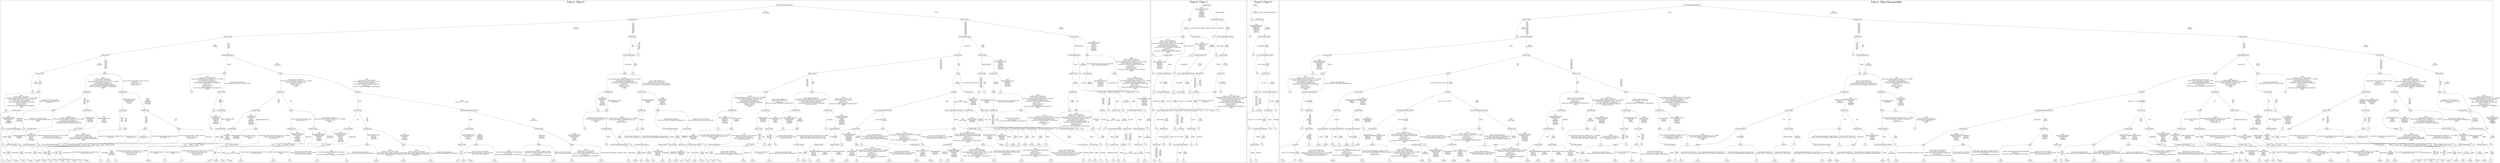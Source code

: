 /*
Generated by:
    http://https://github.com/h2oai/h2o-3/tree/master/h2o-genmodel/src/main/java/hex/genmodel/tools/PrintMojo.java
*/

/*
On a mac:

$ brew install graphviz
$ dot -Tpng file.gv -o file.png
$ open file.png
*/

digraph G {

subgraph cluster_0 {
/* Nodes */

/* Level 0 */
{
"SG_0_Node_0" [shape=box, fontsize=20, label="Cross-Origin-Opener-Policy"]
}

/* Level 1 */
{
"SG_0_Node_1" [shape=box, fontsize=20, label="Status-Code"]
"SG_0_Node_2" [shape=box, fontsize=20, label="Status-Code"]
}

/* Level 2 */
{
"SG_0_Node_3" [shape=box, fontsize=20, label="Status-Code"]
"SG_0_Node_4" [shape=box, fontsize=20, label="Status-Code"]
"SG_0_Node_5" [shape=box, fontsize=20, label="Content-Disposition"]
"SG_0_Node_6" [shape=box, fontsize=20, label="Content-Type"]
}

/* Level 3 */
{
"SG_0_Node_7" [shape=box, fontsize=20, label="Status-Code"]
"SG_0_Node_8" [shape=box, fontsize=20, label="Content-Disposition"]
"SG_0_Node_9" [shape=box, fontsize=20, label="Content-Disposition"]
"SG_0_Node_209" [fontsize=20, label="1.0"]
"SG_0_Node_10" [shape=box, fontsize=20, label="Status-Code"]
"SG_0_Node_11" [shape=box, fontsize=20, label="Content-Type"]
"SG_0_Node_12" [shape=box, fontsize=20, label="Content-Disposition"]
"SG_0_Node_13" [shape=box, fontsize=20, label="body"]
}

/* Level 4 */
{
"SG_0_Node_14" [shape=box, fontsize=20, label="Status-Code"]
"SG_0_Node_15" [shape=box, fontsize=20, label="body"]
"SG_0_Node_16" [shape=box, fontsize=20, label="body"]
"SG_0_Node_17" [shape=box, fontsize=20, label="body"]
"SG_0_Node_18" [shape=box, fontsize=20, label="body"]
"SG_0_Node_210" [fontsize=20, label="1.0"]
"SG_0_Node_19" [shape=box, fontsize=20, label="Status-Code"]
"SG_0_Node_20" [shape=box, fontsize=20, label="body"]
"SG_0_Node_21" [shape=box, fontsize=20, label="Status-Code"]
"SG_0_Node_22" [shape=box, fontsize=20, label="Content-Type"]
"SG_0_Node_23" [shape=box, fontsize=20, label="Status-Code"]
"SG_0_Node_211" [fontsize=20, label="1.0"]
"SG_0_Node_24" [shape=box, fontsize=20, label="Content-Type"]
"SG_0_Node_25" [shape=box, fontsize=20, label="body"]
}

/* Level 5 */
{
"SG_0_Node_212" [fontsize=20, label="0.0"]
"SG_0_Node_26" [shape=box, fontsize=20, label="body"]
"SG_0_Node_27" [shape=box, fontsize=20, label="Status-Code"]
"SG_0_Node_28" [shape=box, fontsize=20, label="Content-Type"]
"SG_0_Node_213" [fontsize=20, label="0.0"]
"SG_0_Node_29" [shape=box, fontsize=20, label="Status-Code"]
"SG_0_Node_30" [shape=box, fontsize=20, label="Status-Code"]
"SG_0_Node_31" [shape=box, fontsize=20, label="Location"]
"SG_0_Node_32" [shape=box, fontsize=20, label="Content-Type"]
"SG_0_Node_33" [shape=box, fontsize=20, label="Content-Type"]
"SG_0_Node_34" [shape=box, fontsize=20, label="body"]
"SG_0_Node_35" [shape=box, fontsize=20, label="body"]
"SG_0_Node_36" [shape=box, fontsize=20, label="Location"]
"SG_0_Node_37" [shape=box, fontsize=20, label="Content-Type"]
"SG_0_Node_214" [fontsize=20, label="0.0"]
"SG_0_Node_215" [fontsize=20, label="1.0"]
"SG_0_Node_38" [shape=box, fontsize=20, label="body"]
"SG_0_Node_216" [fontsize=20, label="1.0"]
"SG_0_Node_39" [shape=box, fontsize=20, label="Status-Code"]
"SG_0_Node_40" [shape=box, fontsize=20, label="Status-Code"]
"SG_0_Node_41" [shape=box, fontsize=20, label="Content-Disposition"]
"SG_0_Node_217" [fontsize=20, label="1.0"]
"SG_0_Node_42" [shape=box, fontsize=20, label="Content-Type"]
"SG_0_Node_218" [fontsize=20, label="1.0"]
}

/* Level 6 */
{
"SG_0_Node_219" [fontsize=20, label="0.0"]
"SG_0_Node_43" [shape=box, fontsize=20, label="Content-Type"]
"SG_0_Node_44" [shape=box, fontsize=20, label="body"]
"SG_0_Node_45" [shape=box, fontsize=20, label="Content-Type"]
"SG_0_Node_46" [shape=box, fontsize=20, label="Status-Code"]
"SG_0_Node_47" [shape=box, fontsize=20, label="Status-Code"]
"SG_0_Node_220" [fontsize=20, label="0.0"]
"SG_0_Node_48" [shape=box, fontsize=20, label="Content-Type"]
"SG_0_Node_49" [shape=box, fontsize=20, label="Content-Type"]
"SG_0_Node_50" [shape=box, fontsize=20, label="body"]
"SG_0_Node_51" [shape=box, fontsize=20, label="Status-Code"]
"SG_0_Node_52" [shape=box, fontsize=20, label="Cross-Origin-Resource-Policy"]
"SG_0_Node_221" [fontsize=20, label="0.0"]
"SG_0_Node_53" [shape=box, fontsize=20, label="body"]
"SG_0_Node_54" [shape=box, fontsize=20, label="Status-Code"]
"SG_0_Node_55" [shape=box, fontsize=20, label="body"]
"SG_0_Node_56" [shape=box, fontsize=20, label="Content-Type"]
"SG_0_Node_57" [shape=box, fontsize=20, label="Content-Type"]
"SG_0_Node_58" [shape=box, fontsize=20, label="Content-Type"]
"SG_0_Node_59" [shape=box, fontsize=20, label="Content-Type"]
"SG_0_Node_60" [shape=box, fontsize=20, label="Cross-Origin-Resource-Policy"]
"SG_0_Node_61" [shape=box, fontsize=20, label="Cross-Origin-Resource-Policy"]
"SG_0_Node_62" [shape=box, fontsize=20, label="Content-Type"]
"SG_0_Node_63" [shape=box, fontsize=20, label="Status-Code"]
"SG_0_Node_64" [shape=box, fontsize=20, label="Status-Code"]
"SG_0_Node_65" [shape=box, fontsize=20, label="body"]
"SG_0_Node_222" [fontsize=20, label="0.0"]
"SG_0_Node_66" [shape=box, fontsize=20, label="body"]
"SG_0_Node_67" [shape=box, fontsize=20, label="Location"]
"SG_0_Node_223" [fontsize=20, label="1.0"]
"SG_0_Node_68" [shape=box, fontsize=20, label="Status-Code"]
"SG_0_Node_224" [fontsize=20, label="1.0"]
"SG_0_Node_69" [shape=box, fontsize=20, label="X-Content-Type-Options"]
"SG_0_Node_225" [fontsize=20, label="1.0"]
}

/* Level 7 */
{
"SG_0_Node_226" [fontsize=20, label="0.0"]
"SG_0_Node_70" [shape=box, fontsize=20, label="X-Content-Type-Options"]
"SG_0_Node_227" [fontsize=20, label="0.0"]
"SG_0_Node_71" [shape=box, fontsize=20, label="Content-Type"]
"SG_0_Node_228" [fontsize=20, label="0.0"]
"SG_0_Node_72" [shape=box, fontsize=20, label="body"]
"SG_0_Node_229" [fontsize=20, label="0.0"]
"SG_0_Node_73" [shape=box, fontsize=20, label="body"]
"SG_0_Node_74" [shape=box, fontsize=20, label="body"]
"SG_0_Node_75" [shape=box, fontsize=20, label="body"]
"SG_0_Node_230" [fontsize=20, label="0.0"]
"SG_0_Node_76" [shape=box, fontsize=20, label="X-Frame-Options"]
"SG_0_Node_77" [shape=box, fontsize=20, label="Content-Type"]
"SG_0_Node_78" [shape=box, fontsize=20, label="body"]
"SG_0_Node_79" [shape=box, fontsize=20, label="Content-Type"]
"SG_0_Node_80" [shape=box, fontsize=20, label="Content-Type"]
"SG_0_Node_81" [shape=box, fontsize=20, label="Content-Type"]
"SG_0_Node_82" [shape=box, fontsize=20, label="Content-Type"]
"SG_0_Node_83" [shape=box, fontsize=20, label="Content-Type"]
"SG_0_Node_84" [shape=box, fontsize=20, label="Content-Type"]
"SG_0_Node_231" [fontsize=20, label="0.0"]
"SG_0_Node_85" [shape=box, fontsize=20, label="X-Frame-Options"]
"SG_0_Node_232" [fontsize=20, label="0.0"]
"SG_0_Node_86" [shape=box, fontsize=20, label="body"]
"SG_0_Node_87" [shape=box, fontsize=20, label="X-Content-Type-Options"]
"SG_0_Node_88" [shape=box, fontsize=20, label="Content-Type"]
"SG_0_Node_233" [fontsize=20, label="0.0"]
"SG_0_Node_89" [shape=box, fontsize=20, label="body"]
"SG_0_Node_90" [shape=box, fontsize=20, label="Status-Code"]
"SG_0_Node_91" [shape=box, fontsize=20, label="Status-Code"]
"SG_0_Node_234" [fontsize=20, label="0.0"]
"SG_0_Node_92" [shape=box, fontsize=20, label="body"]
"SG_0_Node_235" [fontsize=20, label="0.0"]
"SG_0_Node_93" [shape=box, fontsize=20, label="X-Frame-Options"]
"SG_0_Node_94" [shape=box, fontsize=20, label="Content-Type"]
"SG_0_Node_95" [shape=box, fontsize=20, label="body"]
"SG_0_Node_96" [shape=box, fontsize=20, label="body"]
"SG_0_Node_97" [shape=box, fontsize=20, label="Content-Type"]
"SG_0_Node_236" [fontsize=20, label="0.0"]
"SG_0_Node_98" [shape=box, fontsize=20, label="X-Content-Type-Options"]
"SG_0_Node_99" [shape=box, fontsize=20, label="X-Content-Type-Options"]
"SG_0_Node_100" [shape=box, fontsize=20, label="X-Frame-Options"]
"SG_0_Node_101" [shape=box, fontsize=20, label="X-Content-Type-Options"]
"SG_0_Node_237" [fontsize=20, label="1.0"]
"SG_0_Node_102" [shape=box, fontsize=20, label="X-Content-Type-Options"]
"SG_0_Node_238" [fontsize=20, label="1.0"]
"SG_0_Node_239" [fontsize=20, label="0.0"]
"SG_0_Node_240" [fontsize=20, label="0.031"]
"SG_0_Node_241" [fontsize=20, label="0.0"]
"SG_0_Node_242" [fontsize=20, label="1.0"]
"SG_0_Node_104" [shape=box, fontsize=20, label="X-Content-Type-Options"]
"SG_0_Node_105" [shape=box, fontsize=20, label="Status-Code"]
"SG_0_Node_106" [shape=box, fontsize=20, label="Content-Disposition"]
"SG_0_Node_243" [fontsize=20, label="1.0"]
}

/* Level 8 */
{
"SG_0_Node_244" [fontsize=20, label="0.0"]
"SG_0_Node_107" [shape=box, fontsize=20, label="X-Frame-Options"]
"SG_0_Node_245" [fontsize=20, label="0.0"]
"SG_0_Node_108" [shape=box, fontsize=20, label="Content-Disposition"]
"SG_0_Node_246" [fontsize=20, label="0.0"]
"SG_0_Node_109" [shape=box, fontsize=20, label="Cross-Origin-Resource-Policy"]
"SG_0_Node_247" [fontsize=20, label="0.0"]
"SG_0_Node_110" [shape=box, fontsize=20, label="X-Content-Type-Options"]
"SG_0_Node_111" [shape=box, fontsize=20, label="Status-Code"]
"SG_0_Node_112" [shape=box, fontsize=20, label="Status-Code"]
"SG_0_Node_113" [shape=box, fontsize=20, label="body"]
"SG_0_Node_114" [shape=box, fontsize=20, label="Content-Type"]
"SG_0_Node_248" [fontsize=20, label="0.0"]
"SG_0_Node_249" [fontsize=20, label="0.094"]
"SG_0_Node_116" [shape=box, fontsize=20, label="body"]
"SG_0_Node_117" [shape=box, fontsize=20, label="body"]
"SG_0_Node_250" [fontsize=20, label="0.0"]
"SG_0_Node_118" [shape=box, fontsize=20, label="Status-Code"]
"SG_0_Node_251" [fontsize=20, label="0.0"]
"SG_0_Node_252" [fontsize=20, label="0.031"]
"SG_0_Node_120" [shape=box, fontsize=20, label="Location"]
"SG_0_Node_121" [shape=box, fontsize=20, label="body"]
"SG_0_Node_253" [fontsize=20, label="0.0"]
"SG_0_Node_122" [shape=box, fontsize=20, label="body"]
"SG_0_Node_123" [shape=box, fontsize=20, label="body"]
"SG_0_Node_124" [shape=box, fontsize=20, label="body"]
"SG_0_Node_125" [shape=box, fontsize=20, label="Status-Code"]
"SG_0_Node_126" [shape=box, fontsize=20, label="body"]
"SG_0_Node_127" [shape=box, fontsize=20, label="body"]
"SG_0_Node_128" [shape=box, fontsize=20, label="body"]
"SG_0_Node_254" [fontsize=20, label="0.0"]
"SG_0_Node_129" [shape=box, fontsize=20, label="Cross-Origin-Resource-Policy"]
"SG_0_Node_255" [fontsize=20, label="0.0"]
"SG_0_Node_130" [shape=box, fontsize=20, label="X-Content-Type-Options"]
"SG_0_Node_131" [shape=box, fontsize=20, label="Content-Type"]
"SG_0_Node_132" [shape=box, fontsize=20, label="Content-Type"]
"SG_0_Node_133" [shape=box, fontsize=20, label="Status-Code"]
"SG_0_Node_134" [shape=box, fontsize=20, label="X-Content-Type-Options"]
"SG_0_Node_256" [fontsize=20, label="0.0"]
"SG_0_Node_135" [shape=box, fontsize=20, label="X-Frame-Options"]
"SG_0_Node_257" [fontsize=20, label="0.0"]
"SG_0_Node_136" [shape=box, fontsize=20, label="body"]
"SG_0_Node_258" [fontsize=20, label="0.0"]
"SG_0_Node_137" [shape=box, fontsize=20, label="body"]
"SG_0_Node_259" [fontsize=20, label="0.0"]
"SG_0_Node_138" [shape=box, fontsize=20, label="X-Frame-Options"]
"SG_0_Node_139" [shape=box, fontsize=20, label="Content-Type"]
"SG_0_Node_140" [shape=box, fontsize=20, label="Content-Type"]
"SG_0_Node_260" [fontsize=20, label="0.0"]
"SG_0_Node_141" [shape=box, fontsize=20, label="body"]
"SG_0_Node_261" [fontsize=20, label="0.0"]
"SG_0_Node_142" [shape=box, fontsize=20, label="Content-Type"]
"SG_0_Node_262" [fontsize=20, label="0.0"]
"SG_0_Node_143" [shape=box, fontsize=20, label="Content-Type"]
"SG_0_Node_144" [shape=box, fontsize=20, label="body"]
"SG_0_Node_145" [shape=box, fontsize=20, label="body"]
"SG_0_Node_263" [fontsize=20, label="0.0"]
"SG_0_Node_264" [fontsize=20, label="0.063"]
"SG_0_Node_265" [fontsize=20, label="0.0"]
"SG_0_Node_266" [fontsize=20, label="0.083"]
"SG_0_Node_267" [fontsize=20, label="0.042"]
"SG_0_Node_268" [fontsize=20, label="0.167"]
"SG_0_Node_269" [fontsize=20, label="0.0"]
"SG_0_Node_150" [shape=box, fontsize=20, label="Content-Type"]
"SG_0_Node_151" [shape=box, fontsize=20, label="Content-Type"]
"SG_0_Node_270" [fontsize=20, label="1.0"]
"SG_0_Node_271" [fontsize=20, label="0.0"]
"SG_0_Node_152" [shape=box, fontsize=20, label="Content-Type"]
"SG_0_Node_153" [shape=box, fontsize=20, label="Location"]
"SG_0_Node_272" [fontsize=20, label="1.0"]
"SG_0_Node_154" [shape=box, fontsize=20, label="Status-Code"]
"SG_0_Node_273" [fontsize=20, label="1.0"]
}

/* Level 9 */
{
"SG_0_Node_274" [fontsize=20, label="0.0"]
"SG_0_Node_275" [fontsize=20, label="0.019"]
"SG_0_Node_276" [fontsize=20, label="0.001"]
"SG_0_Node_277" [fontsize=20, label="0.002"]
"SG_0_Node_278" [fontsize=20, label="0.003"]
"SG_0_Node_279" [fontsize=20, label="0.008"]
"SG_0_Node_280" [fontsize=20, label="0.003"]
"SG_0_Node_281" [fontsize=20, label="0.01"]
"SG_0_Node_282" [fontsize=20, label="0.0"]
"SG_0_Node_283" [fontsize=20, label="0.004"]
"SG_0_Node_284" [fontsize=20, label="0.0"]
"SG_0_Node_285" [fontsize=20, label="0.008"]
"SG_0_Node_286" [fontsize=20, label="0.0"]
"SG_0_Node_287" [fontsize=20, label="0.008"]
"SG_0_Node_288" [fontsize=20, label="0.0"]
"SG_0_Node_289" [fontsize=20, label="0.021"]
"SG_0_Node_290" [fontsize=20, label="0.0"]
"SG_0_Node_291" [fontsize=20, label="0.008"]
"SG_0_Node_292" [fontsize=20, label="0.0"]
"SG_0_Node_293" [fontsize=20, label="0.01"]
"SG_0_Node_294" [fontsize=20, label="0.01"]
"SG_0_Node_295" [fontsize=20, label="0.063"]
"SG_0_Node_296" [fontsize=20, label="0.005"]
"SG_0_Node_297" [fontsize=20, label="0.026"]
"SG_0_Node_298" [fontsize=20, label="0.016"]
"SG_0_Node_299" [fontsize=20, label="0.063"]
"SG_0_Node_300" [fontsize=20, label="0.0"]
"SG_0_Node_301" [fontsize=20, label="0.042"]
"SG_0_Node_302" [fontsize=20, label="0.0"]
"SG_0_Node_303" [fontsize=20, label="0.016"]
"SG_0_Node_304" [fontsize=20, label="0.013"]
"SG_0_Node_305" [fontsize=20, label="0.042"]
"SG_0_Node_306" [fontsize=20, label="0.0"]
"SG_0_Node_307" [fontsize=20, label="0.031"]
"SG_0_Node_308" [fontsize=20, label="0.016"]
"SG_0_Node_309" [fontsize=20, label="0.036"]
"SG_0_Node_310" [fontsize=20, label="0.0"]
"SG_0_Node_311" [fontsize=20, label="0.042"]
"SG_0_Node_312" [fontsize=20, label="0.03"]
"SG_0_Node_313" [fontsize=20, label="0.075"]
"SG_0_Node_314" [fontsize=20, label="0.0"]
"SG_0_Node_315" [fontsize=20, label="0.063"]
"SG_0_Node_316" [fontsize=20, label="0.0"]
"SG_0_Node_317" [fontsize=20, label="0.042"]
"SG_0_Node_318" [fontsize=20, label="0.0"]
"SG_0_Node_319" [fontsize=20, label="0.031"]
"SG_0_Node_320" [fontsize=20, label="0.0"]
"SG_0_Node_321" [fontsize=20, label="0.042"]
"SG_0_Node_322" [fontsize=20, label="0.0"]
"SG_0_Node_323" [fontsize=20, label="0.031"]
"SG_0_Node_324" [fontsize=20, label="0.021"]
"SG_0_Node_325" [fontsize=20, label="0.052"]
"SG_0_Node_326" [fontsize=20, label="0.0"]
"SG_0_Node_327" [fontsize=20, label="0.007"]
"SG_0_Node_328" [fontsize=20, label="0.0"]
"SG_0_Node_329" [fontsize=20, label="0.016"]
"SG_0_Node_330" [fontsize=20, label="0.006"]
"SG_0_Node_331" [fontsize=20, label="0.014"]
"SG_0_Node_332" [fontsize=20, label="0.0"]
"SG_0_Node_333" [fontsize=20, label="0.021"]
"SG_0_Node_334" [fontsize=20, label="0.0"]
"SG_0_Node_335" [fontsize=20, label="0.017"]
"SG_0_Node_336" [fontsize=20, label="0.007"]
"SG_0_Node_337" [fontsize=20, label="0.021"]
"SG_0_Node_338" [fontsize=20, label="0.0"]
"SG_0_Node_339" [fontsize=20, label="0.063"]
"SG_0_Node_340" [fontsize=20, label="0.014"]
"SG_0_Node_341" [fontsize=20, label="0.036"]
"SG_0_Node_342" [fontsize=20, label="0.0"]
"SG_0_Node_343" [fontsize=20, label="0.021"]
"SG_0_Node_344" [fontsize=20, label="0.0"]
"SG_0_Node_345" [fontsize=20, label="0.047"]
"SG_0_Node_346" [fontsize=20, label="0.016"]
"SG_0_Node_347" [fontsize=20, label="0.075"]
"SG_0_Node_348" [fontsize=20, label="0.0"]
"SG_0_Node_349" [fontsize=20, label="1.0"]
"SG_0_Node_350" [fontsize=20, label="0.217"]
"SG_0_Node_351" [fontsize=20, label="1.0"]
"SG_0_Node_352" [fontsize=20, label="0.0"]
"SG_0_Node_353" [fontsize=20, label="1.0"]
"SG_0_Node_354" [fontsize=20, label="0.25"]
"SG_0_Node_355" [fontsize=20, label="1.0"]
"SG_0_Node_356" [fontsize=20, label="0.0"]
"SG_0_Node_357" [fontsize=20, label="0.773"]
}

/* Edges */
"SG_0_Node_0" -> "SG_0_Node_1" [fontsize=20, label="[NA]
same-origin
"]
"SG_0_Node_0" -> "SG_0_Node_2" [fontsize=20, label="empty
"]
"SG_0_Node_2" -> "SG_0_Node_5" [fontsize=20, label="200
201
202
203
204
205
206
207
208
226
"]
"SG_0_Node_2" -> "SG_0_Node_6" [fontsize=20, label="[NA]
53 levels
"]
"SG_0_Node_6" -> "SG_0_Node_12" [fontsize=20, label="application/pdf
"]
"SG_0_Node_6" -> "SG_0_Node_13" [fontsize=20, label="[NA]
application/javascript
audio/wav
empty
image/png
text/css
text/html
video/mp4
"]
"SG_0_Node_13" -> "SG_0_Node_24" [fontsize=20, label="ecocnt_html=num_frames=1,input_id=test1
ecocnt_html=num_frames=2
"]
"SG_0_Node_13" -> "SG_0_Node_25" [fontsize=20, label="[NA]
ecocnt_audio=duration=1
ecocnt_css=h1 {color: blue}
ecocnt_html=meta_refresh=0;http://172.17.0.1:8000
ecocnt_html=post_message=mes1
ecocnt_img=width=50,height=50,type=png
ecocnt_js=.,,.
ecocnt_js=var a=5;
ecocnt_pdf=a=a
ecocnt_vid=width=100,height=100,duration=2
empty
"]
"SG_0_Node_25" -> "SG_0_Node_42" [fontsize=20, label="ecocnt_pdf=a=a
"]
"SG_0_Node_25" -> "SG_0_Node_218" [fontsize=20, label="[NA]
ecocnt_audio=duration=1
ecocnt_css=h1 {color: blue}
ecocnt_html=meta_refresh=0;http://172.17.0.1:8000
ecocnt_html=post_message=mes1
ecocnt_img=width=50,height=50,type=png
ecocnt_js=.,,.
ecocnt_js=var a=5;
ecocnt_vid=width=100,height=100,duration=2
empty
"]
"SG_0_Node_42" -> "SG_0_Node_69" [fontsize=20, label="empty
"]
"SG_0_Node_42" -> "SG_0_Node_225" [fontsize=20, label="[NA]
application/javascript
audio/wav
image/png
text/css
text/html
video/mp4
"]
"SG_0_Node_69" -> "SG_0_Node_106" [fontsize=20, label="empty
"]
"SG_0_Node_69" -> "SG_0_Node_243" [fontsize=20, label="[NA]
nosniff
"]
"SG_0_Node_106" -> "SG_0_Node_154" [fontsize=20, label="empty
"]
"SG_0_Node_106" -> "SG_0_Node_273" [fontsize=20, label="[NA]
attachment
"]
"SG_0_Node_154" -> "SG_0_Node_356" [fontsize=20, label="[NA]
42 levels
"]
"SG_0_Node_154" -> "SG_0_Node_357" [fontsize=20, label="11 levels
"]
"SG_0_Node_24" -> "SG_0_Node_41" [fontsize=20, label="empty
text/html
"]
"SG_0_Node_24" -> "SG_0_Node_217" [fontsize=20, label="[NA]
application/javascript
audio/wav
image/png
text/css
video/mp4
"]
"SG_0_Node_41" -> "SG_0_Node_68" [fontsize=20, label="empty
"]
"SG_0_Node_41" -> "SG_0_Node_224" [fontsize=20, label="[NA]
attachment
"]
"SG_0_Node_68" -> "SG_0_Node_104" [fontsize=20, label="[NA]
42 levels
"]
"SG_0_Node_68" -> "SG_0_Node_105" [fontsize=20, label="11 levels
"]
"SG_0_Node_105" -> "SG_0_Node_153" [fontsize=20, label="301
302
303
307
308
"]
"SG_0_Node_105" -> "SG_0_Node_272" [fontsize=20, label="100
101
102
103
304
407
"]
"SG_0_Node_153" -> "SG_0_Node_354" [fontsize=20, label="empty
"]
"SG_0_Node_153" -> "SG_0_Node_355" [fontsize=20, label="[NA]
http://172.17.0.1:8000
"]
"SG_0_Node_104" -> "SG_0_Node_271" [fontsize=20, label="empty
"]
"SG_0_Node_104" -> "SG_0_Node_152" [fontsize=20, label="[NA]
nosniff
"]
"SG_0_Node_152" -> "SG_0_Node_352" [fontsize=20, label="text/html
"]
"SG_0_Node_152" -> "SG_0_Node_353" [fontsize=20, label="empty
"]
"SG_0_Node_12" -> "SG_0_Node_23" [fontsize=20, label="empty
"]
"SG_0_Node_12" -> "SG_0_Node_211" [fontsize=20, label="[NA]
attachment
"]
"SG_0_Node_23" -> "SG_0_Node_39" [fontsize=20, label="[NA]
42 levels
"]
"SG_0_Node_23" -> "SG_0_Node_40" [fontsize=20, label="11 levels
"]
"SG_0_Node_40" -> "SG_0_Node_67" [fontsize=20, label="301
302
303
307
308
"]
"SG_0_Node_40" -> "SG_0_Node_223" [fontsize=20, label="100
101
102
103
304
407
"]
"SG_0_Node_67" -> "SG_0_Node_241" [fontsize=20, label="empty
"]
"SG_0_Node_67" -> "SG_0_Node_242" [fontsize=20, label="[NA]
http://172.17.0.1:8000
"]
"SG_0_Node_39" -> "SG_0_Node_222" [fontsize=20, label="[NA]
41 levels
"]
"SG_0_Node_39" -> "SG_0_Node_66" [fontsize=20, label="423
"]
"SG_0_Node_66" -> "SG_0_Node_239" [fontsize=20, label="[NA]
ecocnt_audio=duration=1
ecocnt_css=h1 {color: blue}
ecocnt_html=meta_refresh=0;http://172.17.0.1:8000
ecocnt_html=num_frames=1,input_id=test1
ecocnt_html=num_frames=2
ecocnt_html=post_message=mes1
ecocnt_img=width=50,height=50,type=png
ecocnt_js=var a=5;
ecocnt_pdf=a=a
ecocnt_vid=width=100,height=100,duration=2
"]
"SG_0_Node_66" -> "SG_0_Node_240" [fontsize=20, label="ecocnt_js=.,,.
empty
"]
"SG_0_Node_5" -> "SG_0_Node_10" [fontsize=20, label="attachment
"]
"SG_0_Node_5" -> "SG_0_Node_11" [fontsize=20, label="[NA]
empty
"]
"SG_0_Node_11" -> "SG_0_Node_21" [fontsize=20, label="application/pdf
"]
"SG_0_Node_11" -> "SG_0_Node_22" [fontsize=20, label="[NA]
application/javascript
audio/wav
empty
image/png
text/css
text/html
video/mp4
"]
"SG_0_Node_22" -> "SG_0_Node_38" [fontsize=20, label="empty
text/html
"]
"SG_0_Node_22" -> "SG_0_Node_216" [fontsize=20, label="[NA]
application/javascript
audio/wav
image/png
text/css
video/mp4
"]
"SG_0_Node_38" -> "SG_0_Node_64" [fontsize=20, label="ecocnt_html=num_frames=1,input_id=test1
ecocnt_html=num_frames=2
"]
"SG_0_Node_38" -> "SG_0_Node_65" [fontsize=20, label="[NA]
ecocnt_audio=duration=1
ecocnt_css=h1 {color: blue}
ecocnt_html=meta_refresh=0;http://172.17.0.1:8000
ecocnt_html=post_message=mes1
ecocnt_img=width=50,height=50,type=png
ecocnt_js=.,,.
ecocnt_js=var a=5;
ecocnt_pdf=a=a
ecocnt_vid=width=100,height=100,duration=2
empty
"]
"SG_0_Node_65" -> "SG_0_Node_102" [fontsize=20, label="ecocnt_audio=duration=1
ecocnt_pdf=a=a
ecocnt_vid=width=100,height=100,duration=2
"]
"SG_0_Node_65" -> "SG_0_Node_238" [fontsize=20, label="[NA]
ecocnt_css=h1 {color: blue}
ecocnt_html=meta_refresh=0;http://172.17.0.1:8000
ecocnt_html=post_message=mes1
ecocnt_img=width=50,height=50,type=png
ecocnt_js=.,,.
ecocnt_js=var a=5;
empty
"]
"SG_0_Node_102" -> "SG_0_Node_151" [fontsize=20, label="empty
"]
"SG_0_Node_102" -> "SG_0_Node_270" [fontsize=20, label="[NA]
nosniff
"]
"SG_0_Node_151" -> "SG_0_Node_350" [fontsize=20, label="empty
"]
"SG_0_Node_151" -> "SG_0_Node_351" [fontsize=20, label="text/html
"]
"SG_0_Node_64" -> "SG_0_Node_101" [fontsize=20, label="200
201
202
203
206
207
208
226
"]
"SG_0_Node_64" -> "SG_0_Node_237" [fontsize=20, label="204
205
"]
"SG_0_Node_101" -> "SG_0_Node_269" [fontsize=20, label="empty
"]
"SG_0_Node_101" -> "SG_0_Node_150" [fontsize=20, label="[NA]
nosniff
"]
"SG_0_Node_150" -> "SG_0_Node_348" [fontsize=20, label="text/html
"]
"SG_0_Node_150" -> "SG_0_Node_349" [fontsize=20, label="empty
"]
"SG_0_Node_21" -> "SG_0_Node_214" [fontsize=20, label="200
201
202
203
206
207
208
226
"]
"SG_0_Node_21" -> "SG_0_Node_215" [fontsize=20, label="204
205
"]
"SG_0_Node_10" -> "SG_0_Node_19" [fontsize=20, label="200
201
204
205
206
207
208
226
"]
"SG_0_Node_10" -> "SG_0_Node_20" [fontsize=20, label="202
203
"]
"SG_0_Node_20" -> "SG_0_Node_36" [fontsize=20, label="[NA]
11 levels
"]
"SG_0_Node_20" -> "SG_0_Node_37" [fontsize=20, label="ecocnt_html=num_frames=2
"]
"SG_0_Node_37" -> "SG_0_Node_62" [fontsize=20, label="[NA]
application/pdf
image/png
text/css
text/html
video/mp4
"]
"SG_0_Node_37" -> "SG_0_Node_63" [fontsize=20, label="application/javascript
audio/wav
empty
"]
"SG_0_Node_63" -> "SG_0_Node_99" [fontsize=20, label="202
"]
"SG_0_Node_63" -> "SG_0_Node_100" [fontsize=20, label="203
"]
"SG_0_Node_100" -> "SG_0_Node_267" [fontsize=20, label="deny
"]
"SG_0_Node_100" -> "SG_0_Node_268" [fontsize=20, label="[NA]
empty
"]
"SG_0_Node_99" -> "SG_0_Node_265" [fontsize=20, label="nosniff
"]
"SG_0_Node_99" -> "SG_0_Node_266" [fontsize=20, label="[NA]
empty
"]
"SG_0_Node_62" -> "SG_0_Node_236" [fontsize=20, label="[NA]
application/pdf
image/png
video/mp4
"]
"SG_0_Node_62" -> "SG_0_Node_98" [fontsize=20, label="text/css
text/html
"]
"SG_0_Node_98" -> "SG_0_Node_263" [fontsize=20, label="nosniff
"]
"SG_0_Node_98" -> "SG_0_Node_264" [fontsize=20, label="[NA]
empty
"]
"SG_0_Node_36" -> "SG_0_Node_60" [fontsize=20, label="empty
"]
"SG_0_Node_36" -> "SG_0_Node_61" [fontsize=20, label="[NA]
http://172.17.0.1:8000
"]
"SG_0_Node_61" -> "SG_0_Node_96" [fontsize=20, label="empty
"]
"SG_0_Node_61" -> "SG_0_Node_97" [fontsize=20, label="[NA]
same-origin
"]
"SG_0_Node_97" -> "SG_0_Node_144" [fontsize=20, label="application/javascript
audio/wav
empty
text/html
"]
"SG_0_Node_97" -> "SG_0_Node_145" [fontsize=20, label="[NA]
application/pdf
image/png
text/css
video/mp4
"]
"SG_0_Node_145" -> "SG_0_Node_346" [fontsize=20, label="[NA]
ecocnt_img=width=50,height=50,type=png
ecocnt_js=.,,.
ecocnt_js=var a=5;
ecocnt_pdf=a=a
ecocnt_vid=width=100,height=100,duration=2
empty
"]
"SG_0_Node_145" -> "SG_0_Node_347" [fontsize=20, label="ecocnt_audio=duration=1
ecocnt_css=h1 {color: blue}
ecocnt_html=meta_refresh=0;http://172.17.0.1:8000
ecocnt_html=num_frames=1,input_id=test1
ecocnt_html=post_message=mes1
"]
"SG_0_Node_144" -> "SG_0_Node_344" [fontsize=20, label="[NA]
ecocnt_audio=duration=1
ecocnt_css=h1 {color: blue}
ecocnt_html=meta_refresh=0;http://172.17.0.1:8000
ecocnt_html=post_message=mes1
ecocnt_pdf=a=a
ecocnt_vid=width=100,height=100,duration=2
empty
"]
"SG_0_Node_144" -> "SG_0_Node_345" [fontsize=20, label="ecocnt_html=num_frames=1,input_id=test1
ecocnt_img=width=50,height=50,type=png
ecocnt_js=.,,.
ecocnt_js=var a=5;
"]
"SG_0_Node_96" -> "SG_0_Node_262" [fontsize=20, label="ecocnt_css=h1 {color: blue}
ecocnt_html=meta_refresh=0;http://172.17.0.1:8000
ecocnt_html=post_message=mes1
"]
"SG_0_Node_96" -> "SG_0_Node_143" [fontsize=20, label="[NA]
ecocnt_audio=duration=1
ecocnt_html=num_frames=1,input_id=test1
ecocnt_img=width=50,height=50,type=png
ecocnt_js=.,,.
ecocnt_js=var a=5;
ecocnt_pdf=a=a
ecocnt_vid=width=100,height=100,duration=2
empty
"]
"SG_0_Node_143" -> "SG_0_Node_342" [fontsize=20, label="text/css
text/html
"]
"SG_0_Node_143" -> "SG_0_Node_343" [fontsize=20, label="[NA]
application/javascript
application/pdf
audio/wav
empty
image/png
video/mp4
"]
"SG_0_Node_60" -> "SG_0_Node_94" [fontsize=20, label="same-origin
"]
"SG_0_Node_60" -> "SG_0_Node_95" [fontsize=20, label="[NA]
empty
"]
"SG_0_Node_95" -> "SG_0_Node_261" [fontsize=20, label="ecocnt_audio=duration=1
ecocnt_html=num_frames=1,input_id=test1
ecocnt_html=post_message=mes1
ecocnt_img=width=50,height=50,type=png
"]
"SG_0_Node_95" -> "SG_0_Node_142" [fontsize=20, label="[NA]
ecocnt_css=h1 {color: blue}
ecocnt_html=meta_refresh=0;http://172.17.0.1:8000
ecocnt_js=.,,.
ecocnt_js=var a=5;
ecocnt_pdf=a=a
ecocnt_vid=width=100,height=100,duration=2
empty
"]
"SG_0_Node_142" -> "SG_0_Node_340" [fontsize=20, label="[NA]
application/javascript
empty
image/png
text/css
video/mp4
"]
"SG_0_Node_142" -> "SG_0_Node_341" [fontsize=20, label="application/pdf
audio/wav
text/html
"]
"SG_0_Node_94" -> "SG_0_Node_260" [fontsize=20, label="[NA]
application/javascript
application/pdf
audio/wav
image/png
text/html
video/mp4
"]
"SG_0_Node_94" -> "SG_0_Node_141" [fontsize=20, label="empty
text/css
"]
"SG_0_Node_141" -> "SG_0_Node_338" [fontsize=20, label="[NA]
ecocnt_css=h1 {color: blue}
ecocnt_html=meta_refresh=0;http://172.17.0.1:8000
ecocnt_img=width=50,height=50,type=png
ecocnt_js=.,,.
ecocnt_js=var a=5;
ecocnt_pdf=a=a
ecocnt_vid=width=100,height=100,duration=2
empty
"]
"SG_0_Node_141" -> "SG_0_Node_339" [fontsize=20, label="ecocnt_audio=duration=1
ecocnt_html=num_frames=1,input_id=test1
ecocnt_html=post_message=mes1
"]
"SG_0_Node_19" -> "SG_0_Node_34" [fontsize=20, label="204
205
206
207
208
226
"]
"SG_0_Node_19" -> "SG_0_Node_35" [fontsize=20, label="200
201
"]
"SG_0_Node_35" -> "SG_0_Node_58" [fontsize=20, label="ecocnt_audio=duration=1
ecocnt_html=meta_refresh=0;http://172.17.0.1:8000
ecocnt_html=num_frames=1,input_id=test1
ecocnt_html=post_message=mes1
ecocnt_img=width=50,height=50,type=png
ecocnt_js=var a=5;
"]
"SG_0_Node_35" -> "SG_0_Node_59" [fontsize=20, label="[NA]
ecocnt_css=h1 {color: blue}
ecocnt_html=num_frames=2
ecocnt_js=.,,.
ecocnt_pdf=a=a
ecocnt_vid=width=100,height=100,duration=2
empty
"]
"SG_0_Node_59" -> "SG_0_Node_235" [fontsize=20, label="audio/wav
"]
"SG_0_Node_59" -> "SG_0_Node_93" [fontsize=20, label="[NA]
application/javascript
application/pdf
empty
image/png
text/css
text/html
video/mp4
"]
"SG_0_Node_93" -> "SG_0_Node_139" [fontsize=20, label="empty
"]
"SG_0_Node_93" -> "SG_0_Node_140" [fontsize=20, label="[NA]
deny
"]
"SG_0_Node_140" -> "SG_0_Node_336" [fontsize=20, label="application/javascript
empty
image/png
"]
"SG_0_Node_140" -> "SG_0_Node_337" [fontsize=20, label="[NA]
application/pdf
text/css
text/html
video/mp4
"]
"SG_0_Node_139" -> "SG_0_Node_334" [fontsize=20, label="[NA]
application/pdf
text/css
text/html
video/mp4
"]
"SG_0_Node_139" -> "SG_0_Node_335" [fontsize=20, label="application/javascript
empty
image/png
"]
"SG_0_Node_58" -> "SG_0_Node_234" [fontsize=20, label="[NA]
application/javascript
application/pdf
audio/wav
image/png
text/html
"]
"SG_0_Node_58" -> "SG_0_Node_92" [fontsize=20, label="empty
text/css
video/mp4
"]
"SG_0_Node_92" -> "SG_0_Node_259" [fontsize=20, label="ecocnt_audio=duration=1
ecocnt_html=post_message=mes1
ecocnt_js=var a=5;
"]
"SG_0_Node_92" -> "SG_0_Node_138" [fontsize=20, label="ecocnt_html=meta_refresh=0;http://172.17.0.1:8000
ecocnt_html=num_frames=1,input_id=test1
ecocnt_img=width=50,height=50,type=png
"]
"SG_0_Node_138" -> "SG_0_Node_332" [fontsize=20, label="empty
"]
"SG_0_Node_138" -> "SG_0_Node_333" [fontsize=20, label="[NA]
deny
"]
"SG_0_Node_34" -> "SG_0_Node_56" [fontsize=20, label="[NA]
ecocnt_html=meta_refresh=0;http://172.17.0.1:8000
ecocnt_html=num_frames=1,input_id=test1
ecocnt_html=num_frames=2
ecocnt_html=post_message=mes1
ecocnt_img=width=50,height=50,type=png
ecocnt_js=var a=5;
ecocnt_pdf=a=a
empty
"]
"SG_0_Node_34" -> "SG_0_Node_57" [fontsize=20, label="ecocnt_audio=duration=1
ecocnt_css=h1 {color: blue}
ecocnt_js=.,,.
ecocnt_vid=width=100,height=100,duration=2
"]
"SG_0_Node_57" -> "SG_0_Node_90" [fontsize=20, label="application/pdf
image/png
text/html
video/mp4
"]
"SG_0_Node_57" -> "SG_0_Node_91" [fontsize=20, label="[NA]
application/javascript
audio/wav
empty
text/css
"]
"SG_0_Node_91" -> "SG_0_Node_258" [fontsize=20, label="208
226
"]
"SG_0_Node_91" -> "SG_0_Node_137" [fontsize=20, label="204
205
206
207
"]
"SG_0_Node_137" -> "SG_0_Node_330" [fontsize=20, label="ecocnt_audio=duration=1
ecocnt_js=.,,.
"]
"SG_0_Node_137" -> "SG_0_Node_331" [fontsize=20, label="ecocnt_css=h1 {color: blue}
ecocnt_vid=width=100,height=100,duration=2
"]
"SG_0_Node_90" -> "SG_0_Node_257" [fontsize=20, label="204
205
207
208
226
"]
"SG_0_Node_90" -> "SG_0_Node_136" [fontsize=20, label="206
"]
"SG_0_Node_136" -> "SG_0_Node_328" [fontsize=20, label="ecocnt_audio=duration=1
ecocnt_css=h1 {color: blue}
ecocnt_vid=width=100,height=100,duration=2
"]
"SG_0_Node_136" -> "SG_0_Node_329" [fontsize=20, label="ecocnt_js=.,,.
"]
"SG_0_Node_56" -> "SG_0_Node_233" [fontsize=20, label="[NA]
application/javascript
audio/wav
image/png
text/css
video/mp4
"]
"SG_0_Node_56" -> "SG_0_Node_89" [fontsize=20, label="application/pdf
empty
text/html
"]
"SG_0_Node_89" -> "SG_0_Node_256" [fontsize=20, label="ecocnt_html=meta_refresh=0;http://172.17.0.1:8000
ecocnt_img=width=50,height=50,type=png
ecocnt_pdf=a=a
empty
"]
"SG_0_Node_89" -> "SG_0_Node_135" [fontsize=20, label="[NA]
ecocnt_html=num_frames=1,input_id=test1
ecocnt_html=num_frames=2
ecocnt_html=post_message=mes1
ecocnt_js=var a=5;
"]
"SG_0_Node_135" -> "SG_0_Node_326" [fontsize=20, label="deny
"]
"SG_0_Node_135" -> "SG_0_Node_327" [fontsize=20, label="[NA]
empty
"]
"SG_0_Node_1" -> "SG_0_Node_3" [fontsize=20, label="[NA]
55 levels
"]
"SG_0_Node_1" -> "SG_0_Node_4" [fontsize=20, label="100
101
102
103
204
205
304
407
"]
"SG_0_Node_4" -> "SG_0_Node_9" [fontsize=20, label="204
205
"]
"SG_0_Node_4" -> "SG_0_Node_209" [fontsize=20, label="100
101
102
103
304
407
"]
"SG_0_Node_9" -> "SG_0_Node_18" [fontsize=20, label="attachment
"]
"SG_0_Node_9" -> "SG_0_Node_210" [fontsize=20, label="[NA]
empty
"]
"SG_0_Node_18" -> "SG_0_Node_32" [fontsize=20, label="[NA]
ecocnt_html=meta_refresh=0;http://172.17.0.1:8000
ecocnt_html=num_frames=2
ecocnt_html=post_message=mes1
ecocnt_img=width=50,height=50,type=png
ecocnt_js=.,,.
ecocnt_js=var a=5;
ecocnt_pdf=a=a
empty
"]
"SG_0_Node_18" -> "SG_0_Node_33" [fontsize=20, label="ecocnt_audio=duration=1
ecocnt_css=h1 {color: blue}
ecocnt_html=num_frames=1,input_id=test1
ecocnt_vid=width=100,height=100,duration=2
"]
"SG_0_Node_33" -> "SG_0_Node_54" [fontsize=20, label="application/javascript
audio/wav
empty
"]
"SG_0_Node_33" -> "SG_0_Node_55" [fontsize=20, label="[NA]
application/pdf
image/png
text/css
text/html
video/mp4
"]
"SG_0_Node_55" -> "SG_0_Node_87" [fontsize=20, label="ecocnt_audio=duration=1
ecocnt_vid=width=100,height=100,duration=2
"]
"SG_0_Node_55" -> "SG_0_Node_88" [fontsize=20, label="ecocnt_css=h1 {color: blue}
ecocnt_html=num_frames=1,input_id=test1
"]
"SG_0_Node_88" -> "SG_0_Node_133" [fontsize=20, label="image/png
text/css
"]
"SG_0_Node_88" -> "SG_0_Node_134" [fontsize=20, label="[NA]
application/pdf
text/html
video/mp4
"]
"SG_0_Node_134" -> "SG_0_Node_324" [fontsize=20, label="nosniff
"]
"SG_0_Node_134" -> "SG_0_Node_325" [fontsize=20, label="[NA]
empty
"]
"SG_0_Node_133" -> "SG_0_Node_322" [fontsize=20, label="205
"]
"SG_0_Node_133" -> "SG_0_Node_323" [fontsize=20, label="204
"]
"SG_0_Node_87" -> "SG_0_Node_131" [fontsize=20, label="empty
"]
"SG_0_Node_87" -> "SG_0_Node_132" [fontsize=20, label="[NA]
nosniff
"]
"SG_0_Node_132" -> "SG_0_Node_320" [fontsize=20, label="text/html
video/mp4
"]
"SG_0_Node_132" -> "SG_0_Node_321" [fontsize=20, label="[NA]
application/pdf
image/png
text/css
"]
"SG_0_Node_131" -> "SG_0_Node_318" [fontsize=20, label="[NA]
application/pdf
image/png
text/css
text/html
"]
"SG_0_Node_131" -> "SG_0_Node_319" [fontsize=20, label="video/mp4
"]
"SG_0_Node_54" -> "SG_0_Node_232" [fontsize=20, label="204
"]
"SG_0_Node_54" -> "SG_0_Node_86" [fontsize=20, label="205
"]
"SG_0_Node_86" -> "SG_0_Node_255" [fontsize=20, label="ecocnt_audio=duration=1
ecocnt_css=h1 {color: blue}
"]
"SG_0_Node_86" -> "SG_0_Node_130" [fontsize=20, label="ecocnt_html=num_frames=1,input_id=test1
ecocnt_vid=width=100,height=100,duration=2
"]
"SG_0_Node_130" -> "SG_0_Node_316" [fontsize=20, label="empty
"]
"SG_0_Node_130" -> "SG_0_Node_317" [fontsize=20, label="[NA]
nosniff
"]
"SG_0_Node_32" -> "SG_0_Node_221" [fontsize=20, label="[NA]
application/pdf
audio/wav
empty
text/css
text/html
video/mp4
"]
"SG_0_Node_32" -> "SG_0_Node_53" [fontsize=20, label="application/javascript
image/png
"]
"SG_0_Node_53" -> "SG_0_Node_231" [fontsize=20, label="ecocnt_html=num_frames=2
ecocnt_html=post_message=mes1
ecocnt_pdf=a=a
empty
"]
"SG_0_Node_53" -> "SG_0_Node_85" [fontsize=20, label="[NA]
ecocnt_html=meta_refresh=0;http://172.17.0.1:8000
ecocnt_img=width=50,height=50,type=png
ecocnt_js=.,,.
ecocnt_js=var a=5;
"]
"SG_0_Node_85" -> "SG_0_Node_254" [fontsize=20, label="empty
"]
"SG_0_Node_85" -> "SG_0_Node_129" [fontsize=20, label="[NA]
deny
"]
"SG_0_Node_129" -> "SG_0_Node_314" [fontsize=20, label="same-origin
"]
"SG_0_Node_129" -> "SG_0_Node_315" [fontsize=20, label="[NA]
empty
"]
"SG_0_Node_3" -> "SG_0_Node_7" [fontsize=20, label="[NA]
51 levels
"]
"SG_0_Node_3" -> "SG_0_Node_8" [fontsize=20, label="200
201
202
203
"]
"SG_0_Node_8" -> "SG_0_Node_16" [fontsize=20, label="empty
"]
"SG_0_Node_8" -> "SG_0_Node_17" [fontsize=20, label="[NA]
attachment
"]
"SG_0_Node_17" -> "SG_0_Node_30" [fontsize=20, label="ecocnt_audio=duration=1
ecocnt_html=meta_refresh=0;http://172.17.0.1:8000
ecocnt_html=post_message=mes1
ecocnt_js=var a=5;
ecocnt_pdf=a=a
empty
"]
"SG_0_Node_17" -> "SG_0_Node_31" [fontsize=20, label="[NA]
ecocnt_css=h1 {color: blue}
ecocnt_html=num_frames=1,input_id=test1
ecocnt_html=num_frames=2
ecocnt_img=width=50,height=50,type=png
ecocnt_js=.,,.
ecocnt_vid=width=100,height=100,duration=2
"]
"SG_0_Node_31" -> "SG_0_Node_51" [fontsize=20, label="empty
"]
"SG_0_Node_31" -> "SG_0_Node_52" [fontsize=20, label="[NA]
http://172.17.0.1:8000
"]
"SG_0_Node_52" -> "SG_0_Node_83" [fontsize=20, label="empty
"]
"SG_0_Node_52" -> "SG_0_Node_84" [fontsize=20, label="[NA]
same-origin
"]
"SG_0_Node_84" -> "SG_0_Node_127" [fontsize=20, label="image/png
text/css
video/mp4
"]
"SG_0_Node_84" -> "SG_0_Node_128" [fontsize=20, label="[NA]
application/javascript
application/pdf
audio/wav
empty
text/html
"]
"SG_0_Node_128" -> "SG_0_Node_312" [fontsize=20, label="[NA]
ecocnt_css=h1 {color: blue}
ecocnt_html=num_frames=2
ecocnt_img=width=50,height=50,type=png
ecocnt_js=.,,.
ecocnt_vid=width=100,height=100,duration=2
"]
"SG_0_Node_128" -> "SG_0_Node_313" [fontsize=20, label="ecocnt_html=num_frames=1,input_id=test1
"]
"SG_0_Node_127" -> "SG_0_Node_310" [fontsize=20, label="[NA]
ecocnt_html=num_frames=1,input_id=test1
ecocnt_img=width=50,height=50,type=png
ecocnt_js=.,,.
ecocnt_vid=width=100,height=100,duration=2
"]
"SG_0_Node_127" -> "SG_0_Node_311" [fontsize=20, label="ecocnt_css=h1 {color: blue}
ecocnt_html=num_frames=2
"]
"SG_0_Node_83" -> "SG_0_Node_125" [fontsize=20, label="application/javascript
application/pdf
empty
video/mp4
"]
"SG_0_Node_83" -> "SG_0_Node_126" [fontsize=20, label="[NA]
audio/wav
image/png
text/css
text/html
"]
"SG_0_Node_126" -> "SG_0_Node_308" [fontsize=20, label="ecocnt_css=h1 {color: blue}
ecocnt_html=num_frames=1,input_id=test1
ecocnt_html=num_frames=2
"]
"SG_0_Node_126" -> "SG_0_Node_309" [fontsize=20, label="[NA]
ecocnt_img=width=50,height=50,type=png
ecocnt_js=.,,.
ecocnt_vid=width=100,height=100,duration=2
"]
"SG_0_Node_125" -> "SG_0_Node_306" [fontsize=20, label="200
201
203
"]
"SG_0_Node_125" -> "SG_0_Node_307" [fontsize=20, label="202
"]
"SG_0_Node_51" -> "SG_0_Node_81" [fontsize=20, label="200
"]
"SG_0_Node_51" -> "SG_0_Node_82" [fontsize=20, label="201
202
203
"]
"SG_0_Node_82" -> "SG_0_Node_123" [fontsize=20, label="application/javascript
text/css
text/html
video/mp4
"]
"SG_0_Node_82" -> "SG_0_Node_124" [fontsize=20, label="[NA]
application/pdf
audio/wav
empty
image/png
"]
"SG_0_Node_124" -> "SG_0_Node_304" [fontsize=20, label="[NA]
ecocnt_css=h1 {color: blue}
ecocnt_html=num_frames=1,input_id=test1
ecocnt_img=width=50,height=50,type=png
ecocnt_js=.,,.
"]
"SG_0_Node_124" -> "SG_0_Node_305" [fontsize=20, label="ecocnt_html=num_frames=2
ecocnt_vid=width=100,height=100,duration=2
"]
"SG_0_Node_123" -> "SG_0_Node_302" [fontsize=20, label="ecocnt_html=num_frames=2
ecocnt_vid=width=100,height=100,duration=2
"]
"SG_0_Node_123" -> "SG_0_Node_303" [fontsize=20, label="[NA]
ecocnt_css=h1 {color: blue}
ecocnt_html=num_frames=1,input_id=test1
ecocnt_img=width=50,height=50,type=png
ecocnt_js=.,,.
"]
"SG_0_Node_81" -> "SG_0_Node_253" [fontsize=20, label="[NA]
application/javascript
application/pdf
audio/wav
empty
text/css
text/html
video/mp4
"]
"SG_0_Node_81" -> "SG_0_Node_122" [fontsize=20, label="image/png
"]
"SG_0_Node_122" -> "SG_0_Node_300" [fontsize=20, label="ecocnt_css=h1 {color: blue}
ecocnt_html=num_frames=1,input_id=test1
ecocnt_html=num_frames=2
"]
"SG_0_Node_122" -> "SG_0_Node_301" [fontsize=20, label="[NA]
ecocnt_img=width=50,height=50,type=png
ecocnt_js=.,,.
ecocnt_vid=width=100,height=100,duration=2
"]
"SG_0_Node_30" -> "SG_0_Node_49" [fontsize=20, label="200
201
202
"]
"SG_0_Node_30" -> "SG_0_Node_50" [fontsize=20, label="203
"]
"SG_0_Node_50" -> "SG_0_Node_79" [fontsize=20, label="ecocnt_html=post_message=mes1
ecocnt_js=var a=5;
"]
"SG_0_Node_50" -> "SG_0_Node_80" [fontsize=20, label="ecocnt_audio=duration=1
ecocnt_html=meta_refresh=0;http://172.17.0.1:8000
ecocnt_pdf=a=a
empty
"]
"SG_0_Node_80" -> "SG_0_Node_120" [fontsize=20, label="[NA]
application/javascript
application/pdf
audio/wav
empty
image/png
text/css
"]
"SG_0_Node_80" -> "SG_0_Node_121" [fontsize=20, label="text/html
video/mp4
"]
"SG_0_Node_121" -> "SG_0_Node_298" [fontsize=20, label="ecocnt_html=meta_refresh=0;http://172.17.0.1:8000
ecocnt_pdf=a=a
"]
"SG_0_Node_121" -> "SG_0_Node_299" [fontsize=20, label="ecocnt_audio=duration=1
empty
"]
"SG_0_Node_120" -> "SG_0_Node_296" [fontsize=20, label="empty
"]
"SG_0_Node_120" -> "SG_0_Node_297" [fontsize=20, label="[NA]
http://172.17.0.1:8000
"]
"SG_0_Node_79" -> "SG_0_Node_251" [fontsize=20, label="[NA]
application/javascript
application/pdf
empty
image/png
text/css
text/html
video/mp4
"]
"SG_0_Node_79" -> "SG_0_Node_252" [fontsize=20, label="audio/wav
"]
"SG_0_Node_49" -> "SG_0_Node_77" [fontsize=20, label="[NA]
application/pdf
audio/wav
empty
image/png
text/css
text/html
video/mp4
"]
"SG_0_Node_49" -> "SG_0_Node_78" [fontsize=20, label="application/javascript
"]
"SG_0_Node_78" -> "SG_0_Node_250" [fontsize=20, label="ecocnt_audio=duration=1
ecocnt_js=var a=5;
empty
"]
"SG_0_Node_78" -> "SG_0_Node_118" [fontsize=20, label="ecocnt_html=meta_refresh=0;http://172.17.0.1:8000
ecocnt_html=post_message=mes1
ecocnt_pdf=a=a
"]
"SG_0_Node_118" -> "SG_0_Node_294" [fontsize=20, label="200
202
"]
"SG_0_Node_118" -> "SG_0_Node_295" [fontsize=20, label="201
"]
"SG_0_Node_77" -> "SG_0_Node_116" [fontsize=20, label="[NA]
audio/wav
empty
text/css
text/html
"]
"SG_0_Node_77" -> "SG_0_Node_117" [fontsize=20, label="application/pdf
image/png
video/mp4
"]
"SG_0_Node_117" -> "SG_0_Node_292" [fontsize=20, label="ecocnt_audio=duration=1
empty
"]
"SG_0_Node_117" -> "SG_0_Node_293" [fontsize=20, label="ecocnt_html=meta_refresh=0;http://172.17.0.1:8000
ecocnt_html=post_message=mes1
ecocnt_js=var a=5;
ecocnt_pdf=a=a
"]
"SG_0_Node_116" -> "SG_0_Node_290" [fontsize=20, label="ecocnt_html=meta_refresh=0;http://172.17.0.1:8000
ecocnt_html=post_message=mes1
ecocnt_js=var a=5;
ecocnt_pdf=a=a
"]
"SG_0_Node_116" -> "SG_0_Node_291" [fontsize=20, label="ecocnt_audio=duration=1
empty
"]
"SG_0_Node_16" -> "SG_0_Node_213" [fontsize=20, label="[NA]
ecocnt_css=h1 {color: blue}
ecocnt_html=meta_refresh=0;http://172.17.0.1:8000
ecocnt_html=num_frames=2
ecocnt_html=post_message=mes1
ecocnt_img=width=50,height=50,type=png
ecocnt_js=.,,.
ecocnt_js=var a=5;
ecocnt_pdf=a=a
ecocnt_vid=width=100,height=100,duration=2
empty
"]
"SG_0_Node_16" -> "SG_0_Node_29" [fontsize=20, label="ecocnt_audio=duration=1
ecocnt_html=num_frames=1,input_id=test1
"]
"SG_0_Node_29" -> "SG_0_Node_220" [fontsize=20, label="200
202
203
"]
"SG_0_Node_29" -> "SG_0_Node_48" [fontsize=20, label="201
"]
"SG_0_Node_48" -> "SG_0_Node_230" [fontsize=20, label="[NA]
application/pdf
audio/wav
image/png
text/css
text/html
video/mp4
"]
"SG_0_Node_48" -> "SG_0_Node_76" [fontsize=20, label="application/javascript
empty
"]
"SG_0_Node_76" -> "SG_0_Node_248" [fontsize=20, label="empty
"]
"SG_0_Node_76" -> "SG_0_Node_249" [fontsize=20, label="[NA]
deny
"]
"SG_0_Node_7" -> "SG_0_Node_14" [fontsize=20, label="[NA]
44 levels
"]
"SG_0_Node_7" -> "SG_0_Node_15" [fontsize=20, label="206
415
418
421
422
423
425
"]
"SG_0_Node_15" -> "SG_0_Node_27" [fontsize=20, label="[NA]
ecocnt_audio=duration=1
ecocnt_css=h1 {color: blue}
ecocnt_html=meta_refresh=0;http://172.17.0.1:8000
ecocnt_html=num_frames=2
ecocnt_html=post_message=mes1
ecocnt_img=width=50,height=50,type=png
ecocnt_vid=width=100,height=100,duration=2
empty
"]
"SG_0_Node_15" -> "SG_0_Node_28" [fontsize=20, label="ecocnt_html=num_frames=1,input_id=test1
ecocnt_js=.,,.
ecocnt_js=var a=5;
ecocnt_pdf=a=a
"]
"SG_0_Node_28" -> "SG_0_Node_46" [fontsize=20, label="application/javascript
application/pdf
audio/wav
text/css
"]
"SG_0_Node_28" -> "SG_0_Node_47" [fontsize=20, label="[NA]
empty
image/png
text/html
video/mp4
"]
"SG_0_Node_47" -> "SG_0_Node_74" [fontsize=20, label="415
418
422
423
425
"]
"SG_0_Node_47" -> "SG_0_Node_75" [fontsize=20, label="206
421
"]
"SG_0_Node_75" -> "SG_0_Node_113" [fontsize=20, label="ecocnt_html=num_frames=1,input_id=test1
ecocnt_js=var a=5;
ecocnt_pdf=a=a
"]
"SG_0_Node_75" -> "SG_0_Node_114" [fontsize=20, label="ecocnt_js=.,,.
"]
"SG_0_Node_114" -> "SG_0_Node_288" [fontsize=20, label="image/png
"]
"SG_0_Node_114" -> "SG_0_Node_289" [fontsize=20, label="[NA]
empty
text/html
video/mp4
"]
"SG_0_Node_113" -> "SG_0_Node_286" [fontsize=20, label="ecocnt_pdf=a=a
"]
"SG_0_Node_113" -> "SG_0_Node_287" [fontsize=20, label="ecocnt_html=num_frames=1,input_id=test1
ecocnt_js=var a=5;
"]
"SG_0_Node_74" -> "SG_0_Node_111" [fontsize=20, label="ecocnt_js=.,,.
ecocnt_js=var a=5;
"]
"SG_0_Node_74" -> "SG_0_Node_112" [fontsize=20, label="ecocnt_html=num_frames=1,input_id=test1
ecocnt_pdf=a=a
"]
"SG_0_Node_112" -> "SG_0_Node_284" [fontsize=20, label="418
423
"]
"SG_0_Node_112" -> "SG_0_Node_285" [fontsize=20, label="415
422
425
"]
"SG_0_Node_111" -> "SG_0_Node_282" [fontsize=20, label="415
418
422
425
"]
"SG_0_Node_111" -> "SG_0_Node_283" [fontsize=20, label="423
"]
"SG_0_Node_46" -> "SG_0_Node_229" [fontsize=20, label="206
415
421
422
"]
"SG_0_Node_46" -> "SG_0_Node_73" [fontsize=20, label="418
423
425
"]
"SG_0_Node_73" -> "SG_0_Node_247" [fontsize=20, label="ecocnt_html=num_frames=1,input_id=test1
ecocnt_js=.,,.
"]
"SG_0_Node_73" -> "SG_0_Node_110" [fontsize=20, label="ecocnt_js=var a=5;
ecocnt_pdf=a=a
"]
"SG_0_Node_110" -> "SG_0_Node_280" [fontsize=20, label="empty
"]
"SG_0_Node_110" -> "SG_0_Node_281" [fontsize=20, label="[NA]
nosniff
"]
"SG_0_Node_27" -> "SG_0_Node_44" [fontsize=20, label="415
418
421
423
425
"]
"SG_0_Node_27" -> "SG_0_Node_45" [fontsize=20, label="206
422
"]
"SG_0_Node_45" -> "SG_0_Node_228" [fontsize=20, label="application/pdf
audio/wav
image/png
video/mp4
"]
"SG_0_Node_45" -> "SG_0_Node_72" [fontsize=20, label="[NA]
application/javascript
empty
text/css
text/html
"]
"SG_0_Node_72" -> "SG_0_Node_246" [fontsize=20, label="ecocnt_html=meta_refresh=0;http://172.17.0.1:8000
ecocnt_html=num_frames=2
ecocnt_html=post_message=mes1
"]
"SG_0_Node_72" -> "SG_0_Node_109" [fontsize=20, label="[NA]
ecocnt_audio=duration=1
ecocnt_css=h1 {color: blue}
ecocnt_img=width=50,height=50,type=png
ecocnt_vid=width=100,height=100,duration=2
empty
"]
"SG_0_Node_109" -> "SG_0_Node_278" [fontsize=20, label="same-origin
"]
"SG_0_Node_109" -> "SG_0_Node_279" [fontsize=20, label="[NA]
empty
"]
"SG_0_Node_44" -> "SG_0_Node_227" [fontsize=20, label="ecocnt_css=h1 {color: blue}
ecocnt_vid=width=100,height=100,duration=2
empty
"]
"SG_0_Node_44" -> "SG_0_Node_71" [fontsize=20, label="[NA]
ecocnt_audio=duration=1
ecocnt_html=meta_refresh=0;http://172.17.0.1:8000
ecocnt_html=num_frames=2
ecocnt_html=post_message=mes1
ecocnt_img=width=50,height=50,type=png
"]
"SG_0_Node_71" -> "SG_0_Node_245" [fontsize=20, label="application/javascript
image/png
text/css
"]
"SG_0_Node_71" -> "SG_0_Node_108" [fontsize=20, label="[NA]
application/pdf
audio/wav
empty
text/html
video/mp4
"]
"SG_0_Node_108" -> "SG_0_Node_276" [fontsize=20, label="attachment
"]
"SG_0_Node_108" -> "SG_0_Node_277" [fontsize=20, label="[NA]
empty
"]
"SG_0_Node_14" -> "SG_0_Node_212" [fontsize=20, label="[NA]
41 levels
"]
"SG_0_Node_14" -> "SG_0_Node_26" [fontsize=20, label="416
417
424
"]
"SG_0_Node_26" -> "SG_0_Node_219" [fontsize=20, label="[NA]
ecocnt_audio=duration=1
ecocnt_html=meta_refresh=0;http://172.17.0.1:8000
ecocnt_html=num_frames=1,input_id=test1
ecocnt_html=num_frames=2
ecocnt_img=width=50,height=50,type=png
ecocnt_js=var a=5;
ecocnt_pdf=a=a
ecocnt_vid=width=100,height=100,duration=2
empty
"]
"SG_0_Node_26" -> "SG_0_Node_43" [fontsize=20, label="ecocnt_css=h1 {color: blue}
ecocnt_html=post_message=mes1
ecocnt_js=.,,.
"]
"SG_0_Node_43" -> "SG_0_Node_226" [fontsize=20, label="[NA]
application/javascript
application/pdf
empty
image/png
text/html
"]
"SG_0_Node_43" -> "SG_0_Node_70" [fontsize=20, label="audio/wav
text/css
video/mp4
"]
"SG_0_Node_70" -> "SG_0_Node_244" [fontsize=20, label="nosniff
"]
"SG_0_Node_70" -> "SG_0_Node_107" [fontsize=20, label="[NA]
empty
"]
"SG_0_Node_107" -> "SG_0_Node_274" [fontsize=20, label="deny
"]
"SG_0_Node_107" -> "SG_0_Node_275" [fontsize=20, label="[NA]
empty
"]

fontsize=40
label="Tree 0, Class 0"
}

subgraph cluster_1 {
/* Nodes */

/* Level 0 */
{
"SG_1_Node_0" [shape=box, fontsize=20, label="Content-Type"]
}

/* Level 1 */
{
"SG_1_Node_1" [shape=box, fontsize=20, label="body"]
"SG_1_Node_2" [shape=box, fontsize=20, label="Content-Disposition"]
}

/* Level 2 */
{
"SG_1_Node_3" [shape=box, fontsize=20, label="body"]
"SG_1_Node_4" [shape=box, fontsize=20, label="Content-Type"]
"SG_1_Node_28" [fontsize=20, label="0.0"]
"SG_1_Node_5" [shape=box, fontsize=20, label="Cross-Origin-Opener-Policy"]
}

/* Level 3 */
{
"SG_1_Node_29" [fontsize=20, label="0.0"]
"SG_1_Node_6" [shape=box, fontsize=20, label="Content-Type"]
"SG_1_Node_30" [fontsize=20, label="0.0"]
"SG_1_Node_7" [shape=box, fontsize=20, label="Content-Disposition"]
"SG_1_Node_31" [fontsize=20, label="0.0"]
"SG_1_Node_8" [shape=box, fontsize=20, label="Status-Code"]
}

/* Level 4 */
{
"SG_1_Node_32" [fontsize=20, label="0.0"]
"SG_1_Node_9" [shape=box, fontsize=20, label="X-Content-Type-Options"]
"SG_1_Node_33" [fontsize=20, label="0.0"]
"SG_1_Node_10" [shape=box, fontsize=20, label="Cross-Origin-Opener-Policy"]
"SG_1_Node_11" [shape=box, fontsize=20, label="Status-Code"]
"SG_1_Node_12" [shape=box, fontsize=20, label="Status-Code"]
}

/* Level 5 */
{
"SG_1_Node_34" [fontsize=20, label="0.0"]
"SG_1_Node_13" [shape=box, fontsize=20, label="Content-Disposition"]
"SG_1_Node_35" [fontsize=20, label="0.0"]
"SG_1_Node_14" [shape=box, fontsize=20, label="Status-Code"]
"SG_1_Node_36" [fontsize=20, label="0.0"]
"SG_1_Node_15" [shape=box, fontsize=20, label="Location"]
"SG_1_Node_16" [shape=box, fontsize=20, label="body"]
"SG_1_Node_37" [fontsize=20, label="1.0"]
}

/* Level 6 */
{
"SG_1_Node_38" [fontsize=20, label="0.0"]
"SG_1_Node_17" [shape=box, fontsize=20, label="Cross-Origin-Opener-Policy"]
"SG_1_Node_18" [shape=box, fontsize=20, label="Status-Code"]
"SG_1_Node_19" [shape=box, fontsize=20, label="X-Content-Type-Options"]
"SG_1_Node_39" [fontsize=20, label="0.0"]
"SG_1_Node_40" [fontsize=20, label="1.0"]
"SG_1_Node_41" [fontsize=20, label="0.969"]
"SG_1_Node_42" [fontsize=20, label="1.0"]
}

/* Level 7 */
{
"SG_1_Node_43" [fontsize=20, label="0.0"]
"SG_1_Node_21" [shape=box, fontsize=20, label="Status-Code"]
"SG_1_Node_44" [fontsize=20, label="0.0"]
"SG_1_Node_22" [shape=box, fontsize=20, label="Location"]
"SG_1_Node_23" [shape=box, fontsize=20, label="Content-Type"]
"SG_1_Node_45" [fontsize=20, label="1.0"]
}

/* Level 8 */
{
"SG_1_Node_24" [shape=box, fontsize=20, label="Status-Code"]
"SG_1_Node_46" [fontsize=20, label="1.0"]
"SG_1_Node_47" [fontsize=20, label="0.0"]
"SG_1_Node_25" [shape=box, fontsize=20, label="X-Content-Type-Options"]
"SG_1_Node_48" [fontsize=20, label="0.0"]
"SG_1_Node_49" [fontsize=20, label="1.0"]
}

/* Level 9 */
{
"SG_1_Node_50" [fontsize=20, label="0.0"]
"SG_1_Node_51" [fontsize=20, label="0.5"]
"SG_1_Node_52" [fontsize=20, label="0.5"]
"SG_1_Node_53" [fontsize=20, label="1.0"]
}

/* Edges */
"SG_1_Node_0" -> "SG_1_Node_1" [fontsize=20, label="[NA]
application/javascript
audio/wav
empty
image/png
text/css
text/html
video/mp4
"]
"SG_1_Node_0" -> "SG_1_Node_2" [fontsize=20, label="application/pdf
"]
"SG_1_Node_2" -> "SG_1_Node_28" [fontsize=20, label="attachment
"]
"SG_1_Node_2" -> "SG_1_Node_5" [fontsize=20, label="[NA]
empty
"]
"SG_1_Node_5" -> "SG_1_Node_31" [fontsize=20, label="same-origin
"]
"SG_1_Node_5" -> "SG_1_Node_8" [fontsize=20, label="[NA]
empty
"]
"SG_1_Node_8" -> "SG_1_Node_11" [fontsize=20, label="13 levels
"]
"SG_1_Node_8" -> "SG_1_Node_12" [fontsize=20, label="[NA]
50 levels
"]
"SG_1_Node_12" -> "SG_1_Node_16" [fontsize=20, label="423
"]
"SG_1_Node_12" -> "SG_1_Node_37" [fontsize=20, label="[NA]
49 levels
"]
"SG_1_Node_16" -> "SG_1_Node_41" [fontsize=20, label="ecocnt_audio=duration=1
ecocnt_js=.,,.
"]
"SG_1_Node_16" -> "SG_1_Node_42" [fontsize=20, label="[NA]
ecocnt_css=h1 {color: blue}
ecocnt_html=meta_refresh=0;http://172.17.0.1:8000
ecocnt_html=num_frames=1,input_id=test1
ecocnt_html=num_frames=2
ecocnt_html=post_message=mes1
ecocnt_img=width=50,height=50,type=png
ecocnt_js=var a=5;
ecocnt_pdf=a=a
ecocnt_vid=width=100,height=100,duration=2
empty
"]
"SG_1_Node_11" -> "SG_1_Node_36" [fontsize=20, label="100
101
102
103
204
205
304
407
"]
"SG_1_Node_11" -> "SG_1_Node_15" [fontsize=20, label="301
302
303
307
308
"]
"SG_1_Node_15" -> "SG_1_Node_39" [fontsize=20, label="http://172.17.0.1:8000
"]
"SG_1_Node_15" -> "SG_1_Node_40" [fontsize=20, label="[NA]
empty
"]
"SG_1_Node_1" -> "SG_1_Node_3" [fontsize=20, label="[NA]
11 levels
"]
"SG_1_Node_1" -> "SG_1_Node_4" [fontsize=20, label="ecocnt_html=num_frames=1,input_id=test1
"]
"SG_1_Node_4" -> "SG_1_Node_30" [fontsize=20, label="[NA]
application/javascript
audio/wav
image/png
text/css
video/mp4
"]
"SG_1_Node_4" -> "SG_1_Node_7" [fontsize=20, label="empty
text/html
"]
"SG_1_Node_7" -> "SG_1_Node_33" [fontsize=20, label="attachment
"]
"SG_1_Node_7" -> "SG_1_Node_10" [fontsize=20, label="[NA]
empty
"]
"SG_1_Node_10" -> "SG_1_Node_35" [fontsize=20, label="same-origin
"]
"SG_1_Node_10" -> "SG_1_Node_14" [fontsize=20, label="[NA]
empty
"]
"SG_1_Node_14" -> "SG_1_Node_18" [fontsize=20, label="13 levels
"]
"SG_1_Node_14" -> "SG_1_Node_19" [fontsize=20, label="[NA]
50 levels
"]
"SG_1_Node_19" -> "SG_1_Node_23" [fontsize=20, label="nosniff
"]
"SG_1_Node_19" -> "SG_1_Node_45" [fontsize=20, label="[NA]
empty
"]
"SG_1_Node_23" -> "SG_1_Node_48" [fontsize=20, label="empty
"]
"SG_1_Node_23" -> "SG_1_Node_49" [fontsize=20, label="text/html
"]
"SG_1_Node_18" -> "SG_1_Node_44" [fontsize=20, label="100
101
102
103
204
205
304
407
"]
"SG_1_Node_18" -> "SG_1_Node_22" [fontsize=20, label="301
302
303
307
308
"]
"SG_1_Node_22" -> "SG_1_Node_47" [fontsize=20, label="http://172.17.0.1:8000
"]
"SG_1_Node_22" -> "SG_1_Node_25" [fontsize=20, label="[NA]
empty
"]
"SG_1_Node_25" -> "SG_1_Node_52" [fontsize=20, label="nosniff
"]
"SG_1_Node_25" -> "SG_1_Node_53" [fontsize=20, label="[NA]
empty
"]
"SG_1_Node_3" -> "SG_1_Node_29" [fontsize=20, label="[NA]
ecocnt_audio=duration=1
ecocnt_css=h1 {color: blue}
ecocnt_html=meta_refresh=0;http://172.17.0.1:8000
ecocnt_html=num_frames=2
ecocnt_html=post_message=mes1
ecocnt_img=width=50,height=50,type=png
ecocnt_js=.,,.
ecocnt_js=var a=5;
ecocnt_vid=width=100,height=100,duration=2
empty
"]
"SG_1_Node_3" -> "SG_1_Node_6" [fontsize=20, label="ecocnt_pdf=a=a
"]
"SG_1_Node_6" -> "SG_1_Node_32" [fontsize=20, label="[NA]
application/javascript
audio/wav
image/png
text/css
text/html
video/mp4
"]
"SG_1_Node_6" -> "SG_1_Node_9" [fontsize=20, label="empty
"]
"SG_1_Node_9" -> "SG_1_Node_34" [fontsize=20, label="nosniff
"]
"SG_1_Node_9" -> "SG_1_Node_13" [fontsize=20, label="[NA]
empty
"]
"SG_1_Node_13" -> "SG_1_Node_38" [fontsize=20, label="attachment
"]
"SG_1_Node_13" -> "SG_1_Node_17" [fontsize=20, label="[NA]
empty
"]
"SG_1_Node_17" -> "SG_1_Node_43" [fontsize=20, label="same-origin
"]
"SG_1_Node_17" -> "SG_1_Node_21" [fontsize=20, label="[NA]
empty
"]
"SG_1_Node_21" -> "SG_1_Node_24" [fontsize=20, label="13 levels
"]
"SG_1_Node_21" -> "SG_1_Node_46" [fontsize=20, label="[NA]
50 levels
"]
"SG_1_Node_24" -> "SG_1_Node_50" [fontsize=20, label="100
101
102
103
204
205
304
407
"]
"SG_1_Node_24" -> "SG_1_Node_51" [fontsize=20, label="301
302
303
307
308
"]

fontsize=40
label="Tree 0, Class 1"
}

subgraph cluster_2 {
/* Nodes */

/* Level 0 */
{
"SG_2_Node_0" [shape=box, fontsize=20, label="body"]
}

/* Level 1 */
{
"SG_2_Node_11" [fontsize=20, label="0.0"]
"SG_2_Node_1" [shape=box, fontsize=20, label="Content-Type"]
}

/* Level 2 */
{
"SG_2_Node_12" [fontsize=20, label="0.0"]
"SG_2_Node_2" [shape=box, fontsize=20, label="Content-Disposition"]
}

/* Level 3 */
{
"SG_2_Node_13" [fontsize=20, label="0.0"]
"SG_2_Node_3" [shape=box, fontsize=20, label="Cross-Origin-Opener-Policy"]
}

/* Level 4 */
{
"SG_2_Node_14" [fontsize=20, label="0.0"]
"SG_2_Node_4" [shape=box, fontsize=20, label="Status-Code"]
}

/* Level 5 */
{
"SG_2_Node_5" [shape=box, fontsize=20, label="Status-Code"]
"SG_2_Node_6" [shape=box, fontsize=20, label="X-Content-Type-Options"]
}

/* Level 6 */
{
"SG_2_Node_15" [fontsize=20, label="0.0"]
"SG_2_Node_7" [shape=box, fontsize=20, label="Location"]
"SG_2_Node_8" [shape=box, fontsize=20, label="Content-Type"]
"SG_2_Node_16" [fontsize=20, label="1.0"]
}

/* Level 7 */
{
"SG_2_Node_17" [fontsize=20, label="0.0"]
"SG_2_Node_9" [shape=box, fontsize=20, label="X-Content-Type-Options"]
"SG_2_Node_18" [fontsize=20, label="0.0"]
"SG_2_Node_19" [fontsize=20, label="1.0"]
}

/* Level 8 */
{
"SG_2_Node_10" [shape=box, fontsize=20, label="Content-Type"]
"SG_2_Node_20" [fontsize=20, label="1.0"]
}

/* Level 9 */
{
"SG_2_Node_21" [fontsize=20, label="0.0"]
"SG_2_Node_22" [fontsize=20, label="1.0"]
}

/* Edges */
"SG_2_Node_0" -> "SG_2_Node_11" [fontsize=20, label="[NA]
11 levels
"]
"SG_2_Node_0" -> "SG_2_Node_1" [fontsize=20, label="ecocnt_html=num_frames=2
"]
"SG_2_Node_1" -> "SG_2_Node_12" [fontsize=20, label="[NA]
application/javascript
application/pdf
audio/wav
image/png
text/css
video/mp4
"]
"SG_2_Node_1" -> "SG_2_Node_2" [fontsize=20, label="empty
text/html
"]
"SG_2_Node_2" -> "SG_2_Node_13" [fontsize=20, label="attachment
"]
"SG_2_Node_2" -> "SG_2_Node_3" [fontsize=20, label="[NA]
empty
"]
"SG_2_Node_3" -> "SG_2_Node_14" [fontsize=20, label="same-origin
"]
"SG_2_Node_3" -> "SG_2_Node_4" [fontsize=20, label="[NA]
empty
"]
"SG_2_Node_4" -> "SG_2_Node_5" [fontsize=20, label="13 levels
"]
"SG_2_Node_4" -> "SG_2_Node_6" [fontsize=20, label="[NA]
50 levels
"]
"SG_2_Node_6" -> "SG_2_Node_8" [fontsize=20, label="nosniff
"]
"SG_2_Node_6" -> "SG_2_Node_16" [fontsize=20, label="[NA]
empty
"]
"SG_2_Node_8" -> "SG_2_Node_18" [fontsize=20, label="empty
"]
"SG_2_Node_8" -> "SG_2_Node_19" [fontsize=20, label="text/html
"]
"SG_2_Node_5" -> "SG_2_Node_15" [fontsize=20, label="100
101
102
103
204
205
304
407
"]
"SG_2_Node_5" -> "SG_2_Node_7" [fontsize=20, label="301
302
303
307
308
"]
"SG_2_Node_7" -> "SG_2_Node_17" [fontsize=20, label="http://172.17.0.1:8000
"]
"SG_2_Node_7" -> "SG_2_Node_9" [fontsize=20, label="[NA]
empty
"]
"SG_2_Node_9" -> "SG_2_Node_10" [fontsize=20, label="nosniff
"]
"SG_2_Node_9" -> "SG_2_Node_20" [fontsize=20, label="[NA]
empty
"]
"SG_2_Node_10" -> "SG_2_Node_21" [fontsize=20, label="empty
"]
"SG_2_Node_10" -> "SG_2_Node_22" [fontsize=20, label="text/html
"]

fontsize=40
label="Tree 0, Class 2"
}

subgraph cluster_3 {
/* Nodes */

/* Level 0 */
{
"SG_3_Node_0" [shape=box, fontsize=20, label="Cross-Origin-Opener-Policy"]
}

/* Level 1 */
{
"SG_3_Node_1" [shape=box, fontsize=20, label="Status-Code"]
"SG_3_Node_2" [shape=box, fontsize=20, label="Status-Code"]
}

/* Level 2 */
{
"SG_3_Node_187" [fontsize=20, label="0.0"]
"SG_3_Node_3" [shape=box, fontsize=20, label="Content-Disposition"]
"SG_3_Node_4" [shape=box, fontsize=20, label="Status-Code"]
"SG_3_Node_5" [shape=box, fontsize=20, label="Status-Code"]
}

/* Level 3 */
{
"SG_3_Node_6" [shape=box, fontsize=20, label="Content-Type"]
"SG_3_Node_7" [shape=box, fontsize=20, label="Status-Code"]
"SG_3_Node_188" [fontsize=20, label="0.0"]
"SG_3_Node_8" [shape=box, fontsize=20, label="Content-Disposition"]
"SG_3_Node_9" [shape=box, fontsize=20, label="Content-Disposition"]
"SG_3_Node_10" [shape=box, fontsize=20, label="Status-Code"]
}

/* Level 4 */
{
"SG_3_Node_189" [fontsize=20, label="0.0"]
"SG_3_Node_11" [shape=box, fontsize=20, label="body"]
"SG_3_Node_12" [shape=box, fontsize=20, label="body"]
"SG_3_Node_13" [shape=box, fontsize=20, label="Status-Code"]
"SG_3_Node_190" [fontsize=20, label="0.0"]
"SG_3_Node_14" [shape=box, fontsize=20, label="body"]
"SG_3_Node_15" [shape=box, fontsize=20, label="body"]
"SG_3_Node_16" [shape=box, fontsize=20, label="body"]
"SG_3_Node_17" [shape=box, fontsize=20, label="body"]
"SG_3_Node_18" [shape=box, fontsize=20, label="Status-Code"]
}

/* Level 5 */
{
"SG_3_Node_191" [fontsize=20, label="0.0"]
"SG_3_Node_19" [shape=box, fontsize=20, label="X-Content-Type-Options"]
"SG_3_Node_20" [shape=box, fontsize=20, label="Content-Type"]
"SG_3_Node_21" [shape=box, fontsize=20, label="Location"]
"SG_3_Node_22" [shape=box, fontsize=20, label="body"]
"SG_3_Node_23" [shape=box, fontsize=20, label="body"]
"SG_3_Node_24" [shape=box, fontsize=20, label="Content-Type"]
"SG_3_Node_25" [shape=box, fontsize=20, label="Content-Type"]
"SG_3_Node_26" [shape=box, fontsize=20, label="Location"]
"SG_3_Node_27" [shape=box, fontsize=20, label="Status-Code"]
"SG_3_Node_28" [shape=box, fontsize=20, label="Status-Code"]
"SG_3_Node_192" [fontsize=20, label="1.0"]
"SG_3_Node_29" [shape=box, fontsize=20, label="Content-Type"]
"SG_3_Node_30" [shape=box, fontsize=20, label="Status-Code"]
"SG_3_Node_31" [shape=box, fontsize=20, label="body"]
"SG_3_Node_193" [fontsize=20, label="1.0"]
}

/* Level 6 */
{
"SG_3_Node_194" [fontsize=20, label="0.0"]
"SG_3_Node_32" [shape=box, fontsize=20, label="Status-Code"]
"SG_3_Node_33" [shape=box, fontsize=20, label="Status-Code"]
"SG_3_Node_34" [shape=box, fontsize=20, label="Content-Type"]
"SG_3_Node_35" [shape=box, fontsize=20, label="Cross-Origin-Resource-Policy"]
"SG_3_Node_36" [shape=box, fontsize=20, label="Cross-Origin-Resource-Policy"]
"SG_3_Node_37" [shape=box, fontsize=20, label="Content-Type"]
"SG_3_Node_38" [shape=box, fontsize=20, label="Content-Type"]
"SG_3_Node_39" [shape=box, fontsize=20, label="Content-Type"]
"SG_3_Node_40" [shape=box, fontsize=20, label="Content-Type"]
"SG_3_Node_41" [shape=box, fontsize=20, label="Status-Code"]
"SG_3_Node_42" [shape=box, fontsize=20, label="Status-Code"]
"SG_3_Node_43" [shape=box, fontsize=20, label="body"]
"SG_3_Node_195" [fontsize=20, label="1.0"]
"SG_3_Node_44" [shape=box, fontsize=20, label="Cross-Origin-Resource-Policy"]
"SG_3_Node_45" [shape=box, fontsize=20, label="Status-Code"]
"SG_3_Node_46" [shape=box, fontsize=20, label="body"]
"SG_3_Node_47" [shape=box, fontsize=20, label="Content-Type"]
"SG_3_Node_48" [shape=box, fontsize=20, label="Content-Type"]
"SG_3_Node_196" [fontsize=20, label="1.0"]
"SG_3_Node_49" [shape=box, fontsize=20, label="Status-Code"]
"SG_3_Node_50" [shape=box, fontsize=20, label="Status-Code"]
"SG_3_Node_51" [shape=box, fontsize=20, label="Content-Type"]
"SG_3_Node_52" [shape=box, fontsize=20, label="body"]
"SG_3_Node_53" [shape=box, fontsize=20, label="Content-Type"]
"SG_3_Node_197" [fontsize=20, label="1.0"]
}

/* Level 7 */
{
"SG_3_Node_198" [fontsize=20, label="0.0"]
"SG_3_Node_54" [shape=box, fontsize=20, label="Status-Code"]
"SG_3_Node_55" [shape=box, fontsize=20, label="X-Frame-Options"]
"SG_3_Node_56" [shape=box, fontsize=20, label="X-Content-Type-Options"]
"SG_3_Node_57" [shape=box, fontsize=20, label="X-Content-Type-Options"]
"SG_3_Node_199" [fontsize=20, label="1.0"]
"SG_3_Node_58" [shape=box, fontsize=20, label="Content-Type"]
"SG_3_Node_59" [shape=box, fontsize=20, label="body"]
"SG_3_Node_60" [shape=box, fontsize=20, label="body"]
"SG_3_Node_61" [shape=box, fontsize=20, label="Content-Type"]
"SG_3_Node_62" [shape=box, fontsize=20, label="X-Frame-Options"]
"SG_3_Node_200" [fontsize=20, label="1.0"]
"SG_3_Node_63" [shape=box, fontsize=20, label="body"]
"SG_3_Node_201" [fontsize=20, label="1.0"]
"SG_3_Node_64" [shape=box, fontsize=20, label="Status-Code"]
"SG_3_Node_65" [shape=box, fontsize=20, label="Status-Code"]
"SG_3_Node_66" [shape=box, fontsize=20, label="body"]
"SG_3_Node_202" [fontsize=20, label="1.0"]
"SG_3_Node_67" [shape=box, fontsize=20, label="X-Frame-Options"]
"SG_3_Node_68" [shape=box, fontsize=20, label="Content-Type"]
"SG_3_Node_69" [shape=box, fontsize=20, label="body"]
"SG_3_Node_70" [shape=box, fontsize=20, label="Content-Type"]
"SG_3_Node_71" [shape=box, fontsize=20, label="X-Frame-Options"]
"SG_3_Node_203" [fontsize=20, label="1.0"]
"SG_3_Node_72" [shape=box, fontsize=20, label="Content-Type"]
"SG_3_Node_73" [shape=box, fontsize=20, label="Content-Type"]
"SG_3_Node_74" [shape=box, fontsize=20, label="Content-Type"]
"SG_3_Node_75" [shape=box, fontsize=20, label="Content-Type"]
"SG_3_Node_76" [shape=box, fontsize=20, label="Content-Type"]
"SG_3_Node_77" [shape=box, fontsize=20, label="X-Frame-Options"]
"SG_3_Node_78" [shape=box, fontsize=20, label="body"]
"SG_3_Node_79" [shape=box, fontsize=20, label="Content-Type"]
"SG_3_Node_80" [shape=box, fontsize=20, label="X-Frame-Options"]
"SG_3_Node_204" [fontsize=20, label="1.0"]
"SG_3_Node_81" [shape=box, fontsize=20, label="body"]
"SG_3_Node_82" [shape=box, fontsize=20, label="body"]
"SG_3_Node_83" [shape=box, fontsize=20, label="body"]
"SG_3_Node_205" [fontsize=20, label="1.0"]
"SG_3_Node_84" [shape=box, fontsize=20, label="body"]
"SG_3_Node_206" [fontsize=20, label="1.0"]
"SG_3_Node_85" [shape=box, fontsize=20, label="Content-Type"]
"SG_3_Node_207" [fontsize=20, label="1.0"]
"SG_3_Node_86" [shape=box, fontsize=20, label="X-Content-Type-Options"]
"SG_3_Node_208" [fontsize=20, label="1.0"]
}

/* Level 8 */
{
"SG_3_Node_87" [shape=box, fontsize=20, label="Location"]
"SG_3_Node_209" [fontsize=20, label="1.0"]
"SG_3_Node_210" [fontsize=20, label="0.833"]
"SG_3_Node_211" [fontsize=20, label="0.958"]
"SG_3_Node_212" [fontsize=20, label="0.917"]
"SG_3_Node_213" [fontsize=20, label="1.0"]
"SG_3_Node_214" [fontsize=20, label="0.938"]
"SG_3_Node_215" [fontsize=20, label="1.0"]
"SG_3_Node_92" [shape=box, fontsize=20, label="body"]
"SG_3_Node_93" [shape=box, fontsize=20, label="body"]
"SG_3_Node_94" [shape=box, fontsize=20, label="Content-Type"]
"SG_3_Node_216" [fontsize=20, label="1.0"]
"SG_3_Node_95" [shape=box, fontsize=20, label="Content-Type"]
"SG_3_Node_217" [fontsize=20, label="1.0"]
"SG_3_Node_96" [shape=box, fontsize=20, label="body"]
"SG_3_Node_218" [fontsize=20, label="1.0"]
"SG_3_Node_97" [shape=box, fontsize=20, label="Content-Type"]
"SG_3_Node_98" [shape=box, fontsize=20, label="Content-Type"]
"SG_3_Node_99" [shape=box, fontsize=20, label="X-Frame-Options"]
"SG_3_Node_219" [fontsize=20, label="1.0"]
"SG_3_Node_100" [shape=box, fontsize=20, label="body"]
"SG_3_Node_220" [fontsize=20, label="1.0"]
"SG_3_Node_101" [shape=box, fontsize=20, label="body"]
"SG_3_Node_221" [fontsize=20, label="1.0"]
"SG_3_Node_102" [shape=box, fontsize=20, label="X-Frame-Options"]
"SG_3_Node_222" [fontsize=20, label="1.0"]
"SG_3_Node_103" [shape=box, fontsize=20, label="body"]
"SG_3_Node_104" [shape=box, fontsize=20, label="body"]
"SG_3_Node_105" [shape=box, fontsize=20, label="body"]
"SG_3_Node_223" [fontsize=20, label="1.0"]
"SG_3_Node_106" [shape=box, fontsize=20, label="Cross-Origin-Resource-Policy"]
"SG_3_Node_224" [fontsize=20, label="1.0"]
"SG_3_Node_107" [shape=box, fontsize=20, label="body"]
"SG_3_Node_225" [fontsize=20, label="1.0"]
"SG_3_Node_108" [shape=box, fontsize=20, label="Cross-Origin-Resource-Policy"]
"SG_3_Node_226" [fontsize=20, label="1.0"]
"SG_3_Node_109" [shape=box, fontsize=20, label="body"]
"SG_3_Node_110" [shape=box, fontsize=20, label="body"]
"SG_3_Node_111" [shape=box, fontsize=20, label="body"]
"SG_3_Node_112" [shape=box, fontsize=20, label="Status-Code"]
"SG_3_Node_113" [shape=box, fontsize=20, label="body"]
"SG_3_Node_114" [shape=box, fontsize=20, label="body"]
"SG_3_Node_115" [shape=box, fontsize=20, label="body"]
"SG_3_Node_227" [fontsize=20, label="1.0"]
"SG_3_Node_116" [shape=box, fontsize=20, label="X-Content-Type-Options"]
"SG_3_Node_228" [fontsize=20, label="1.0"]
"SG_3_Node_117" [shape=box, fontsize=20, label="Content-Type"]
"SG_3_Node_229" [fontsize=20, label="1.0"]
"SG_3_Node_118" [shape=box, fontsize=20, label="Status-Code"]
"SG_3_Node_230" [fontsize=20, label="1.0"]
"SG_3_Node_119" [shape=box, fontsize=20, label="body"]
"SG_3_Node_120" [shape=box, fontsize=20, label="body"]
"SG_3_Node_231" [fontsize=20, label="0.906"]
"SG_3_Node_232" [fontsize=20, label="1.0"]
"SG_3_Node_122" [shape=box, fontsize=20, label="Content-Type"]
"SG_3_Node_123" [shape=box, fontsize=20, label="body"]
"SG_3_Node_124" [shape=box, fontsize=20, label="Status-Code"]
"SG_3_Node_125" [shape=box, fontsize=20, label="Status-Code"]
"SG_3_Node_126" [shape=box, fontsize=20, label="X-Content-Type-Options"]
"SG_3_Node_233" [fontsize=20, label="1.0"]
"SG_3_Node_127" [shape=box, fontsize=20, label="Cross-Origin-Resource-Policy"]
"SG_3_Node_234" [fontsize=20, label="1.0"]
"SG_3_Node_128" [shape=box, fontsize=20, label="Content-Disposition"]
"SG_3_Node_235" [fontsize=20, label="1.0"]
"SG_3_Node_129" [shape=box, fontsize=20, label="X-Frame-Options"]
"SG_3_Node_236" [fontsize=20, label="1.0"]
}

/* Level 9 */
{
"SG_3_Node_237" [fontsize=20, label="0.833"]
"SG_3_Node_238" [fontsize=20, label="1.0"]
"SG_3_Node_239" [fontsize=20, label="0.925"]
"SG_3_Node_240" [fontsize=20, label="0.984"]
"SG_3_Node_241" [fontsize=20, label="0.953"]
"SG_3_Node_242" [fontsize=20, label="1.0"]
"SG_3_Node_243" [fontsize=20, label="0.969"]
"SG_3_Node_244" [fontsize=20, label="0.99"]
"SG_3_Node_245" [fontsize=20, label="0.964"]
"SG_3_Node_246" [fontsize=20, label="0.986"]
"SG_3_Node_247" [fontsize=20, label="0.938"]
"SG_3_Node_248" [fontsize=20, label="1.0"]
"SG_3_Node_249" [fontsize=20, label="0.979"]
"SG_3_Node_250" [fontsize=20, label="0.993"]
"SG_3_Node_251" [fontsize=20, label="0.983"]
"SG_3_Node_252" [fontsize=20, label="1.0"]
"SG_3_Node_253" [fontsize=20, label="0.979"]
"SG_3_Node_254" [fontsize=20, label="1.0"]
"SG_3_Node_255" [fontsize=20, label="0.986"]
"SG_3_Node_256" [fontsize=20, label="0.994"]
"SG_3_Node_257" [fontsize=20, label="0.984"]
"SG_3_Node_258" [fontsize=20, label="1.0"]
"SG_3_Node_259" [fontsize=20, label="0.993"]
"SG_3_Node_260" [fontsize=20, label="1.0"]
"SG_3_Node_261" [fontsize=20, label="0.917"]
"SG_3_Node_262" [fontsize=20, label="0.979"]
"SG_3_Node_263" [fontsize=20, label="0.958"]
"SG_3_Node_264" [fontsize=20, label="1.0"]
"SG_3_Node_265" [fontsize=20, label="0.938"]
"SG_3_Node_266" [fontsize=20, label="0.969"]
"SG_3_Node_267" [fontsize=20, label="0.95"]
"SG_3_Node_268" [fontsize=20, label="0.988"]
"SG_3_Node_269" [fontsize=20, label="0.969"]
"SG_3_Node_270" [fontsize=20, label="1.0"]
"SG_3_Node_271" [fontsize=20, label="0.938"]
"SG_3_Node_272" [fontsize=20, label="1.0"]
"SG_3_Node_273" [fontsize=20, label="0.925"]
"SG_3_Node_274" [fontsize=20, label="0.97"]
"SG_3_Node_275" [fontsize=20, label="0.958"]
"SG_3_Node_276" [fontsize=20, label="1.0"]
"SG_3_Node_277" [fontsize=20, label="0.964"]
"SG_3_Node_278" [fontsize=20, label="0.984"]
"SG_3_Node_279" [fontsize=20, label="0.969"]
"SG_3_Node_280" [fontsize=20, label="1.0"]
"SG_3_Node_281" [fontsize=20, label="0.958"]
"SG_3_Node_282" [fontsize=20, label="0.987"]
"SG_3_Node_283" [fontsize=20, label="0.979"]
"SG_3_Node_284" [fontsize=20, label="0.995"]
"SG_3_Node_285" [fontsize=20, label="0.958"]
"SG_3_Node_286" [fontsize=20, label="1.0"]
"SG_3_Node_287" [fontsize=20, label="0.938"]
"SG_3_Node_288" [fontsize=20, label="0.975"]
"SG_3_Node_289" [fontsize=20, label="0.961"]
"SG_3_Node_290" [fontsize=20, label="1.0"]
"SG_3_Node_291" [fontsize=20, label="0.938"]
"SG_3_Node_292" [fontsize=20, label="0.99"]
"SG_3_Node_293" [fontsize=20, label="0.986"]
"SG_3_Node_294" [fontsize=20, label="0.997"]
"SG_3_Node_295" [fontsize=20, label="0.992"]
"SG_3_Node_296" [fontsize=20, label="1.0"]
"SG_3_Node_297" [fontsize=20, label="0.969"]
"SG_3_Node_298" [fontsize=20, label="0.99"]
"SG_3_Node_299" [fontsize=20, label="0.992"]
"SG_3_Node_300" [fontsize=20, label="1.0"]
"SG_3_Node_301" [fontsize=20, label="0.992"]
"SG_3_Node_302" [fontsize=20, label="1.0"]
"SG_3_Node_303" [fontsize=20, label="0.996"]
"SG_3_Node_304" [fontsize=20, label="1.0"]
"SG_3_Node_305" [fontsize=20, label="0.99"]
"SG_3_Node_306" [fontsize=20, label="0.997"]
"SG_3_Node_307" [fontsize=20, label="0.992"]
"SG_3_Node_308" [fontsize=20, label="0.997"]
"SG_3_Node_309" [fontsize=20, label="0.998"]
"SG_3_Node_310" [fontsize=20, label="0.999"]
"SG_3_Node_311" [fontsize=20, label="0.981"]
"SG_3_Node_312" [fontsize=20, label="1.0"]
}

/* Edges */
"SG_3_Node_0" -> "SG_3_Node_1" [fontsize=20, label="empty
"]
"SG_3_Node_0" -> "SG_3_Node_2" [fontsize=20, label="[NA]
same-origin
"]
"SG_3_Node_2" -> "SG_3_Node_4" [fontsize=20, label="100
101
102
103
204
205
304
407
"]
"SG_3_Node_2" -> "SG_3_Node_5" [fontsize=20, label="[NA]
55 levels
"]
"SG_3_Node_5" -> "SG_3_Node_9" [fontsize=20, label="200
201
202
203
"]
"SG_3_Node_5" -> "SG_3_Node_10" [fontsize=20, label="[NA]
51 levels
"]
"SG_3_Node_10" -> "SG_3_Node_17" [fontsize=20, label="206
415
418
421
422
423
425
"]
"SG_3_Node_10" -> "SG_3_Node_18" [fontsize=20, label="[NA]
44 levels
"]
"SG_3_Node_18" -> "SG_3_Node_31" [fontsize=20, label="416
417
424
"]
"SG_3_Node_18" -> "SG_3_Node_193" [fontsize=20, label="[NA]
41 levels
"]
"SG_3_Node_31" -> "SG_3_Node_53" [fontsize=20, label="ecocnt_css=h1 {color: blue}
ecocnt_html=post_message=mes1
ecocnt_js=.,,.
"]
"SG_3_Node_31" -> "SG_3_Node_197" [fontsize=20, label="[NA]
ecocnt_audio=duration=1
ecocnt_html=meta_refresh=0;http://172.17.0.1:8000
ecocnt_html=num_frames=1,input_id=test1
ecocnt_html=num_frames=2
ecocnt_img=width=50,height=50,type=png
ecocnt_js=var a=5;
ecocnt_pdf=a=a
ecocnt_vid=width=100,height=100,duration=2
empty
"]
"SG_3_Node_53" -> "SG_3_Node_86" [fontsize=20, label="audio/wav
text/css
video/mp4
"]
"SG_3_Node_53" -> "SG_3_Node_208" [fontsize=20, label="[NA]
application/javascript
application/pdf
empty
image/png
text/html
"]
"SG_3_Node_86" -> "SG_3_Node_129" [fontsize=20, label="empty
"]
"SG_3_Node_86" -> "SG_3_Node_236" [fontsize=20, label="[NA]
nosniff
"]
"SG_3_Node_129" -> "SG_3_Node_311" [fontsize=20, label="empty
"]
"SG_3_Node_129" -> "SG_3_Node_312" [fontsize=20, label="[NA]
deny
"]
"SG_3_Node_17" -> "SG_3_Node_29" [fontsize=20, label="ecocnt_html=num_frames=1,input_id=test1
ecocnt_js=.,,.
ecocnt_js=var a=5;
ecocnt_pdf=a=a
"]
"SG_3_Node_17" -> "SG_3_Node_30" [fontsize=20, label="[NA]
ecocnt_audio=duration=1
ecocnt_css=h1 {color: blue}
ecocnt_html=meta_refresh=0;http://172.17.0.1:8000
ecocnt_html=num_frames=2
ecocnt_html=post_message=mes1
ecocnt_img=width=50,height=50,type=png
ecocnt_vid=width=100,height=100,duration=2
empty
"]
"SG_3_Node_30" -> "SG_3_Node_51" [fontsize=20, label="206
422
"]
"SG_3_Node_30" -> "SG_3_Node_52" [fontsize=20, label="415
418
421
423
425
"]
"SG_3_Node_52" -> "SG_3_Node_85" [fontsize=20, label="[NA]
ecocnt_audio=duration=1
ecocnt_html=meta_refresh=0;http://172.17.0.1:8000
ecocnt_html=num_frames=2
ecocnt_html=post_message=mes1
ecocnt_img=width=50,height=50,type=png
"]
"SG_3_Node_52" -> "SG_3_Node_207" [fontsize=20, label="ecocnt_css=h1 {color: blue}
ecocnt_vid=width=100,height=100,duration=2
empty
"]
"SG_3_Node_85" -> "SG_3_Node_128" [fontsize=20, label="[NA]
application/pdf
audio/wav
empty
text/html
video/mp4
"]
"SG_3_Node_85" -> "SG_3_Node_235" [fontsize=20, label="application/javascript
image/png
text/css
"]
"SG_3_Node_128" -> "SG_3_Node_309" [fontsize=20, label="empty
"]
"SG_3_Node_128" -> "SG_3_Node_310" [fontsize=20, label="[NA]
attachment
"]
"SG_3_Node_51" -> "SG_3_Node_84" [fontsize=20, label="application/javascript
empty
text/css
text/html
"]
"SG_3_Node_51" -> "SG_3_Node_206" [fontsize=20, label="[NA]
application/pdf
audio/wav
image/png
video/mp4
"]
"SG_3_Node_84" -> "SG_3_Node_127" [fontsize=20, label="[NA]
ecocnt_audio=duration=1
ecocnt_css=h1 {color: blue}
ecocnt_img=width=50,height=50,type=png
ecocnt_vid=width=100,height=100,duration=2
empty
"]
"SG_3_Node_84" -> "SG_3_Node_234" [fontsize=20, label="ecocnt_html=meta_refresh=0;http://172.17.0.1:8000
ecocnt_html=num_frames=2
ecocnt_html=post_message=mes1
"]
"SG_3_Node_127" -> "SG_3_Node_307" [fontsize=20, label="empty
"]
"SG_3_Node_127" -> "SG_3_Node_308" [fontsize=20, label="[NA]
same-origin
"]
"SG_3_Node_29" -> "SG_3_Node_49" [fontsize=20, label="empty
image/png
text/html
video/mp4
"]
"SG_3_Node_29" -> "SG_3_Node_50" [fontsize=20, label="[NA]
application/javascript
application/pdf
audio/wav
text/css
"]
"SG_3_Node_50" -> "SG_3_Node_83" [fontsize=20, label="418
423
425
"]
"SG_3_Node_50" -> "SG_3_Node_205" [fontsize=20, label="206
415
421
422
"]
"SG_3_Node_83" -> "SG_3_Node_126" [fontsize=20, label="ecocnt_js=var a=5;
ecocnt_pdf=a=a
"]
"SG_3_Node_83" -> "SG_3_Node_233" [fontsize=20, label="ecocnt_html=num_frames=1,input_id=test1
ecocnt_js=.,,.
"]
"SG_3_Node_126" -> "SG_3_Node_305" [fontsize=20, label="nosniff
"]
"SG_3_Node_126" -> "SG_3_Node_306" [fontsize=20, label="[NA]
empty
"]
"SG_3_Node_49" -> "SG_3_Node_81" [fontsize=20, label="206
421
"]
"SG_3_Node_49" -> "SG_3_Node_82" [fontsize=20, label="415
418
422
423
425
"]
"SG_3_Node_82" -> "SG_3_Node_124" [fontsize=20, label="ecocnt_html=num_frames=1,input_id=test1
ecocnt_pdf=a=a
"]
"SG_3_Node_82" -> "SG_3_Node_125" [fontsize=20, label="ecocnt_js=.,,.
ecocnt_js=var a=5;
"]
"SG_3_Node_125" -> "SG_3_Node_303" [fontsize=20, label="423
"]
"SG_3_Node_125" -> "SG_3_Node_304" [fontsize=20, label="415
418
422
425
"]
"SG_3_Node_124" -> "SG_3_Node_301" [fontsize=20, label="415
422
425
"]
"SG_3_Node_124" -> "SG_3_Node_302" [fontsize=20, label="418
423
"]
"SG_3_Node_81" -> "SG_3_Node_122" [fontsize=20, label="ecocnt_js=.,,.
"]
"SG_3_Node_81" -> "SG_3_Node_123" [fontsize=20, label="ecocnt_html=num_frames=1,input_id=test1
ecocnt_js=var a=5;
ecocnt_pdf=a=a
"]
"SG_3_Node_123" -> "SG_3_Node_299" [fontsize=20, label="ecocnt_html=num_frames=1,input_id=test1
ecocnt_js=var a=5;
"]
"SG_3_Node_123" -> "SG_3_Node_300" [fontsize=20, label="ecocnt_pdf=a=a
"]
"SG_3_Node_122" -> "SG_3_Node_297" [fontsize=20, label="video/mp4
"]
"SG_3_Node_122" -> "SG_3_Node_298" [fontsize=20, label="empty
image/png
text/html
"]
"SG_3_Node_9" -> "SG_3_Node_15" [fontsize=20, label="attachment
"]
"SG_3_Node_9" -> "SG_3_Node_16" [fontsize=20, label="[NA]
empty
"]
"SG_3_Node_16" -> "SG_3_Node_28" [fontsize=20, label="ecocnt_audio=duration=1
ecocnt_html=num_frames=1,input_id=test1
"]
"SG_3_Node_16" -> "SG_3_Node_192" [fontsize=20, label="[NA]
ecocnt_css=h1 {color: blue}
ecocnt_html=meta_refresh=0;http://172.17.0.1:8000
ecocnt_html=num_frames=2
ecocnt_html=post_message=mes1
ecocnt_img=width=50,height=50,type=png
ecocnt_js=.,,.
ecocnt_js=var a=5;
ecocnt_pdf=a=a
ecocnt_vid=width=100,height=100,duration=2
empty
"]
"SG_3_Node_28" -> "SG_3_Node_48" [fontsize=20, label="201
"]
"SG_3_Node_28" -> "SG_3_Node_196" [fontsize=20, label="200
202
203
"]
"SG_3_Node_48" -> "SG_3_Node_80" [fontsize=20, label="application/javascript
empty
"]
"SG_3_Node_48" -> "SG_3_Node_204" [fontsize=20, label="[NA]
application/pdf
audio/wav
image/png
text/css
text/html
video/mp4
"]
"SG_3_Node_80" -> "SG_3_Node_231" [fontsize=20, label="deny
"]
"SG_3_Node_80" -> "SG_3_Node_232" [fontsize=20, label="[NA]
empty
"]
"SG_3_Node_15" -> "SG_3_Node_26" [fontsize=20, label="ecocnt_css=h1 {color: blue}
ecocnt_html=num_frames=1,input_id=test1
ecocnt_html=num_frames=2
ecocnt_img=width=50,height=50,type=png
ecocnt_js=.,,.
ecocnt_vid=width=100,height=100,duration=2
"]
"SG_3_Node_15" -> "SG_3_Node_27" [fontsize=20, label="[NA]
ecocnt_audio=duration=1
ecocnt_html=meta_refresh=0;http://172.17.0.1:8000
ecocnt_html=post_message=mes1
ecocnt_js=var a=5;
ecocnt_pdf=a=a
empty
"]
"SG_3_Node_27" -> "SG_3_Node_46" [fontsize=20, label="203
"]
"SG_3_Node_27" -> "SG_3_Node_47" [fontsize=20, label="200
201
202
"]
"SG_3_Node_47" -> "SG_3_Node_78" [fontsize=20, label="application/javascript
"]
"SG_3_Node_47" -> "SG_3_Node_79" [fontsize=20, label="[NA]
application/pdf
audio/wav
empty
image/png
text/css
text/html
video/mp4
"]
"SG_3_Node_79" -> "SG_3_Node_119" [fontsize=20, label="application/pdf
image/png
video/mp4
"]
"SG_3_Node_79" -> "SG_3_Node_120" [fontsize=20, label="[NA]
audio/wav
empty
text/css
text/html
"]
"SG_3_Node_120" -> "SG_3_Node_295" [fontsize=20, label="ecocnt_audio=duration=1
empty
"]
"SG_3_Node_120" -> "SG_3_Node_296" [fontsize=20, label="[NA]
ecocnt_html=meta_refresh=0;http://172.17.0.1:8000
ecocnt_html=post_message=mes1
ecocnt_js=var a=5;
ecocnt_pdf=a=a
"]
"SG_3_Node_119" -> "SG_3_Node_293" [fontsize=20, label="ecocnt_html=meta_refresh=0;http://172.17.0.1:8000
ecocnt_pdf=a=a
"]
"SG_3_Node_119" -> "SG_3_Node_294" [fontsize=20, label="[NA]
ecocnt_audio=duration=1
ecocnt_html=post_message=mes1
ecocnt_js=var a=5;
empty
"]
"SG_3_Node_78" -> "SG_3_Node_118" [fontsize=20, label="ecocnt_html=meta_refresh=0;http://172.17.0.1:8000
ecocnt_html=post_message=mes1
ecocnt_pdf=a=a
"]
"SG_3_Node_78" -> "SG_3_Node_230" [fontsize=20, label="[NA]
ecocnt_audio=duration=1
ecocnt_js=var a=5;
empty
"]
"SG_3_Node_118" -> "SG_3_Node_291" [fontsize=20, label="201
"]
"SG_3_Node_118" -> "SG_3_Node_292" [fontsize=20, label="200
202
"]
"SG_3_Node_46" -> "SG_3_Node_76" [fontsize=20, label="ecocnt_audio=duration=1
empty
"]
"SG_3_Node_46" -> "SG_3_Node_77" [fontsize=20, label="[NA]
ecocnt_html=meta_refresh=0;http://172.17.0.1:8000
ecocnt_html=post_message=mes1
ecocnt_js=var a=5;
ecocnt_pdf=a=a
"]
"SG_3_Node_77" -> "SG_3_Node_117" [fontsize=20, label="empty
"]
"SG_3_Node_77" -> "SG_3_Node_229" [fontsize=20, label="[NA]
deny
"]
"SG_3_Node_117" -> "SG_3_Node_289" [fontsize=20, label="application/javascript
audio/wav
image/png
video/mp4
"]
"SG_3_Node_117" -> "SG_3_Node_290" [fontsize=20, label="[NA]
application/pdf
empty
text/css
text/html
"]
"SG_3_Node_76" -> "SG_3_Node_116" [fontsize=20, label="[NA]
application/pdf
empty
text/css
text/html
video/mp4
"]
"SG_3_Node_76" -> "SG_3_Node_228" [fontsize=20, label="application/javascript
audio/wav
image/png
"]
"SG_3_Node_116" -> "SG_3_Node_287" [fontsize=20, label="empty
"]
"SG_3_Node_116" -> "SG_3_Node_288" [fontsize=20, label="[NA]
nosniff
"]
"SG_3_Node_26" -> "SG_3_Node_44" [fontsize=20, label="http://172.17.0.1:8000
"]
"SG_3_Node_26" -> "SG_3_Node_45" [fontsize=20, label="[NA]
empty
"]
"SG_3_Node_45" -> "SG_3_Node_74" [fontsize=20, label="201
202
203
"]
"SG_3_Node_45" -> "SG_3_Node_75" [fontsize=20, label="200
"]
"SG_3_Node_75" -> "SG_3_Node_115" [fontsize=20, label="image/png
"]
"SG_3_Node_75" -> "SG_3_Node_227" [fontsize=20, label="[NA]
application/javascript
application/pdf
audio/wav
empty
text/css
text/html
video/mp4
"]
"SG_3_Node_115" -> "SG_3_Node_285" [fontsize=20, label="ecocnt_css=h1 {color: blue}
ecocnt_html=num_frames=1,input_id=test1
ecocnt_img=width=50,height=50,type=png
"]
"SG_3_Node_115" -> "SG_3_Node_286" [fontsize=20, label="ecocnt_html=num_frames=2
ecocnt_js=.,,.
ecocnt_vid=width=100,height=100,duration=2
"]
"SG_3_Node_74" -> "SG_3_Node_113" [fontsize=20, label="application/pdf
audio/wav
empty
image/png
"]
"SG_3_Node_74" -> "SG_3_Node_114" [fontsize=20, label="[NA]
application/javascript
text/css
text/html
video/mp4
"]
"SG_3_Node_114" -> "SG_3_Node_283" [fontsize=20, label="ecocnt_css=h1 {color: blue}
ecocnt_img=width=50,height=50,type=png
"]
"SG_3_Node_114" -> "SG_3_Node_284" [fontsize=20, label="ecocnt_html=num_frames=1,input_id=test1
ecocnt_html=num_frames=2
ecocnt_js=.,,.
ecocnt_vid=width=100,height=100,duration=2
"]
"SG_3_Node_113" -> "SG_3_Node_281" [fontsize=20, label="ecocnt_html=num_frames=2
ecocnt_vid=width=100,height=100,duration=2
"]
"SG_3_Node_113" -> "SG_3_Node_282" [fontsize=20, label="ecocnt_css=h1 {color: blue}
ecocnt_html=num_frames=1,input_id=test1
ecocnt_img=width=50,height=50,type=png
ecocnt_js=.,,.
"]
"SG_3_Node_44" -> "SG_3_Node_72" [fontsize=20, label="same-origin
"]
"SG_3_Node_44" -> "SG_3_Node_73" [fontsize=20, label="[NA]
empty
"]
"SG_3_Node_73" -> "SG_3_Node_111" [fontsize=20, label="audio/wav
image/png
text/css
text/html
"]
"SG_3_Node_73" -> "SG_3_Node_112" [fontsize=20, label="[NA]
application/javascript
application/pdf
empty
video/mp4
"]
"SG_3_Node_112" -> "SG_3_Node_279" [fontsize=20, label="202
"]
"SG_3_Node_112" -> "SG_3_Node_280" [fontsize=20, label="200
201
203
"]
"SG_3_Node_111" -> "SG_3_Node_277" [fontsize=20, label="ecocnt_img=width=50,height=50,type=png
ecocnt_js=.,,.
ecocnt_vid=width=100,height=100,duration=2
"]
"SG_3_Node_111" -> "SG_3_Node_278" [fontsize=20, label="ecocnt_css=h1 {color: blue}
ecocnt_html=num_frames=1,input_id=test1
ecocnt_html=num_frames=2
"]
"SG_3_Node_72" -> "SG_3_Node_109" [fontsize=20, label="[NA]
application/javascript
application/pdf
audio/wav
empty
text/html
"]
"SG_3_Node_72" -> "SG_3_Node_110" [fontsize=20, label="image/png
text/css
video/mp4
"]
"SG_3_Node_110" -> "SG_3_Node_275" [fontsize=20, label="ecocnt_css=h1 {color: blue}
ecocnt_html=num_frames=2
"]
"SG_3_Node_110" -> "SG_3_Node_276" [fontsize=20, label="ecocnt_html=num_frames=1,input_id=test1
ecocnt_img=width=50,height=50,type=png
ecocnt_js=.,,.
ecocnt_vid=width=100,height=100,duration=2
"]
"SG_3_Node_109" -> "SG_3_Node_273" [fontsize=20, label="ecocnt_html=num_frames=1,input_id=test1
"]
"SG_3_Node_109" -> "SG_3_Node_274" [fontsize=20, label="ecocnt_css=h1 {color: blue}
ecocnt_html=num_frames=2
ecocnt_img=width=50,height=50,type=png
ecocnt_js=.,,.
ecocnt_vid=width=100,height=100,duration=2
"]
"SG_3_Node_4" -> "SG_3_Node_188" [fontsize=20, label="100
101
102
103
304
407
"]
"SG_3_Node_4" -> "SG_3_Node_8" [fontsize=20, label="204
205
"]
"SG_3_Node_8" -> "SG_3_Node_190" [fontsize=20, label="empty
"]
"SG_3_Node_8" -> "SG_3_Node_14" [fontsize=20, label="[NA]
attachment
"]
"SG_3_Node_14" -> "SG_3_Node_24" [fontsize=20, label="ecocnt_audio=duration=1
ecocnt_css=h1 {color: blue}
ecocnt_html=num_frames=1,input_id=test1
ecocnt_vid=width=100,height=100,duration=2
"]
"SG_3_Node_14" -> "SG_3_Node_25" [fontsize=20, label="[NA]
ecocnt_html=meta_refresh=0;http://172.17.0.1:8000
ecocnt_html=num_frames=2
ecocnt_html=post_message=mes1
ecocnt_img=width=50,height=50,type=png
ecocnt_js=.,,.
ecocnt_js=var a=5;
ecocnt_pdf=a=a
empty
"]
"SG_3_Node_25" -> "SG_3_Node_43" [fontsize=20, label="application/javascript
image/png
"]
"SG_3_Node_25" -> "SG_3_Node_195" [fontsize=20, label="[NA]
application/pdf
audio/wav
empty
text/css
text/html
video/mp4
"]
"SG_3_Node_43" -> "SG_3_Node_71" [fontsize=20, label="ecocnt_html=meta_refresh=0;http://172.17.0.1:8000
ecocnt_img=width=50,height=50,type=png
ecocnt_js=.,,.
ecocnt_js=var a=5;
"]
"SG_3_Node_43" -> "SG_3_Node_203" [fontsize=20, label="[NA]
ecocnt_html=num_frames=2
ecocnt_html=post_message=mes1
ecocnt_pdf=a=a
empty
"]
"SG_3_Node_71" -> "SG_3_Node_108" [fontsize=20, label="deny
"]
"SG_3_Node_71" -> "SG_3_Node_226" [fontsize=20, label="[NA]
empty
"]
"SG_3_Node_108" -> "SG_3_Node_271" [fontsize=20, label="empty
"]
"SG_3_Node_108" -> "SG_3_Node_272" [fontsize=20, label="[NA]
same-origin
"]
"SG_3_Node_24" -> "SG_3_Node_41" [fontsize=20, label="application/pdf
text/css
video/mp4
"]
"SG_3_Node_24" -> "SG_3_Node_42" [fontsize=20, label="[NA]
application/javascript
audio/wav
empty
image/png
text/html
"]
"SG_3_Node_42" -> "SG_3_Node_69" [fontsize=20, label="205
"]
"SG_3_Node_42" -> "SG_3_Node_70" [fontsize=20, label="204
"]
"SG_3_Node_70" -> "SG_3_Node_107" [fontsize=20, label="image/png
"]
"SG_3_Node_70" -> "SG_3_Node_225" [fontsize=20, label="[NA]
application/javascript
audio/wav
empty
text/html
"]
"SG_3_Node_107" -> "SG_3_Node_269" [fontsize=20, label="ecocnt_audio=duration=1
ecocnt_css=h1 {color: blue}
"]
"SG_3_Node_107" -> "SG_3_Node_270" [fontsize=20, label="ecocnt_html=num_frames=1,input_id=test1
ecocnt_vid=width=100,height=100,duration=2
"]
"SG_3_Node_69" -> "SG_3_Node_106" [fontsize=20, label="ecocnt_html=num_frames=1,input_id=test1
ecocnt_vid=width=100,height=100,duration=2
"]
"SG_3_Node_69" -> "SG_3_Node_224" [fontsize=20, label="ecocnt_audio=duration=1
ecocnt_css=h1 {color: blue}
"]
"SG_3_Node_106" -> "SG_3_Node_267" [fontsize=20, label="same-origin
"]
"SG_3_Node_106" -> "SG_3_Node_268" [fontsize=20, label="[NA]
empty
"]
"SG_3_Node_41" -> "SG_3_Node_67" [fontsize=20, label="204
"]
"SG_3_Node_41" -> "SG_3_Node_68" [fontsize=20, label="205
"]
"SG_3_Node_68" -> "SG_3_Node_105" [fontsize=20, label="application/pdf
"]
"SG_3_Node_68" -> "SG_3_Node_223" [fontsize=20, label="text/css
video/mp4
"]
"SG_3_Node_105" -> "SG_3_Node_265" [fontsize=20, label="ecocnt_audio=duration=1
ecocnt_css=h1 {color: blue}
"]
"SG_3_Node_105" -> "SG_3_Node_266" [fontsize=20, label="ecocnt_html=num_frames=1,input_id=test1
ecocnt_vid=width=100,height=100,duration=2
"]
"SG_3_Node_67" -> "SG_3_Node_103" [fontsize=20, label="empty
"]
"SG_3_Node_67" -> "SG_3_Node_104" [fontsize=20, label="[NA]
deny
"]
"SG_3_Node_104" -> "SG_3_Node_263" [fontsize=20, label="ecocnt_html=num_frames=1,input_id=test1
ecocnt_vid=width=100,height=100,duration=2
"]
"SG_3_Node_104" -> "SG_3_Node_264" [fontsize=20, label="ecocnt_audio=duration=1
ecocnt_css=h1 {color: blue}
"]
"SG_3_Node_103" -> "SG_3_Node_261" [fontsize=20, label="ecocnt_audio=duration=1
ecocnt_css=h1 {color: blue}
"]
"SG_3_Node_103" -> "SG_3_Node_262" [fontsize=20, label="ecocnt_html=num_frames=1,input_id=test1
ecocnt_vid=width=100,height=100,duration=2
"]
"SG_3_Node_1" -> "SG_3_Node_187" [fontsize=20, label="[NA]
53 levels
"]
"SG_3_Node_1" -> "SG_3_Node_3" [fontsize=20, label="200
201
202
203
204
205
206
207
208
226
"]
"SG_3_Node_3" -> "SG_3_Node_6" [fontsize=20, label="empty
"]
"SG_3_Node_3" -> "SG_3_Node_7" [fontsize=20, label="[NA]
attachment
"]
"SG_3_Node_7" -> "SG_3_Node_12" [fontsize=20, label="202
203
"]
"SG_3_Node_7" -> "SG_3_Node_13" [fontsize=20, label="200
201
204
205
206
207
208
226
"]
"SG_3_Node_13" -> "SG_3_Node_22" [fontsize=20, label="200
201
"]
"SG_3_Node_13" -> "SG_3_Node_23" [fontsize=20, label="204
205
206
207
208
226
"]
"SG_3_Node_23" -> "SG_3_Node_39" [fontsize=20, label="ecocnt_audio=duration=1
ecocnt_css=h1 {color: blue}
ecocnt_js=.,,.
ecocnt_vid=width=100,height=100,duration=2
"]
"SG_3_Node_23" -> "SG_3_Node_40" [fontsize=20, label="[NA]
ecocnt_html=meta_refresh=0;http://172.17.0.1:8000
ecocnt_html=num_frames=1,input_id=test1
ecocnt_html=num_frames=2
ecocnt_html=post_message=mes1
ecocnt_img=width=50,height=50,type=png
ecocnt_js=var a=5;
ecocnt_pdf=a=a
empty
"]
"SG_3_Node_40" -> "SG_3_Node_66" [fontsize=20, label="application/pdf
empty
text/html
"]
"SG_3_Node_40" -> "SG_3_Node_202" [fontsize=20, label="[NA]
application/javascript
audio/wav
image/png
text/css
video/mp4
"]
"SG_3_Node_66" -> "SG_3_Node_102" [fontsize=20, label="ecocnt_html=num_frames=1,input_id=test1
ecocnt_html=num_frames=2
ecocnt_html=post_message=mes1
ecocnt_js=var a=5;
"]
"SG_3_Node_66" -> "SG_3_Node_222" [fontsize=20, label="[NA]
ecocnt_html=meta_refresh=0;http://172.17.0.1:8000
ecocnt_img=width=50,height=50,type=png
ecocnt_pdf=a=a
empty
"]
"SG_3_Node_102" -> "SG_3_Node_259" [fontsize=20, label="empty
"]
"SG_3_Node_102" -> "SG_3_Node_260" [fontsize=20, label="[NA]
deny
"]
"SG_3_Node_39" -> "SG_3_Node_64" [fontsize=20, label="application/javascript
audio/wav
empty
text/css
"]
"SG_3_Node_39" -> "SG_3_Node_65" [fontsize=20, label="[NA]
application/pdf
image/png
text/html
video/mp4
"]
"SG_3_Node_65" -> "SG_3_Node_101" [fontsize=20, label="206
"]
"SG_3_Node_65" -> "SG_3_Node_221" [fontsize=20, label="204
205
207
208
226
"]
"SG_3_Node_101" -> "SG_3_Node_257" [fontsize=20, label="ecocnt_js=.,,.
"]
"SG_3_Node_101" -> "SG_3_Node_258" [fontsize=20, label="ecocnt_audio=duration=1
ecocnt_css=h1 {color: blue}
ecocnt_vid=width=100,height=100,duration=2
"]
"SG_3_Node_64" -> "SG_3_Node_100" [fontsize=20, label="204
205
206
207
"]
"SG_3_Node_64" -> "SG_3_Node_220" [fontsize=20, label="208
226
"]
"SG_3_Node_100" -> "SG_3_Node_255" [fontsize=20, label="ecocnt_css=h1 {color: blue}
ecocnt_vid=width=100,height=100,duration=2
"]
"SG_3_Node_100" -> "SG_3_Node_256" [fontsize=20, label="ecocnt_audio=duration=1
ecocnt_js=.,,.
"]
"SG_3_Node_22" -> "SG_3_Node_37" [fontsize=20, label="ecocnt_css=h1 {color: blue}
ecocnt_html=num_frames=2
ecocnt_js=.,,.
ecocnt_pdf=a=a
ecocnt_vid=width=100,height=100,duration=2
empty
"]
"SG_3_Node_22" -> "SG_3_Node_38" [fontsize=20, label="[NA]
ecocnt_audio=duration=1
ecocnt_html=meta_refresh=0;http://172.17.0.1:8000
ecocnt_html=num_frames=1,input_id=test1
ecocnt_html=post_message=mes1
ecocnt_img=width=50,height=50,type=png
ecocnt_js=var a=5;
"]
"SG_3_Node_38" -> "SG_3_Node_63" [fontsize=20, label="empty
text/css
video/mp4
"]
"SG_3_Node_38" -> "SG_3_Node_201" [fontsize=20, label="[NA]
application/javascript
application/pdf
audio/wav
image/png
text/html
"]
"SG_3_Node_63" -> "SG_3_Node_99" [fontsize=20, label="ecocnt_html=meta_refresh=0;http://172.17.0.1:8000
ecocnt_html=num_frames=1,input_id=test1
ecocnt_img=width=50,height=50,type=png
"]
"SG_3_Node_63" -> "SG_3_Node_219" [fontsize=20, label="[NA]
ecocnt_audio=duration=1
ecocnt_html=post_message=mes1
ecocnt_js=var a=5;
"]
"SG_3_Node_99" -> "SG_3_Node_253" [fontsize=20, label="deny
"]
"SG_3_Node_99" -> "SG_3_Node_254" [fontsize=20, label="[NA]
empty
"]
"SG_3_Node_37" -> "SG_3_Node_62" [fontsize=20, label="[NA]
application/javascript
application/pdf
empty
image/png
text/css
text/html
video/mp4
"]
"SG_3_Node_37" -> "SG_3_Node_200" [fontsize=20, label="audio/wav
"]
"SG_3_Node_62" -> "SG_3_Node_97" [fontsize=20, label="deny
"]
"SG_3_Node_62" -> "SG_3_Node_98" [fontsize=20, label="[NA]
empty
"]
"SG_3_Node_98" -> "SG_3_Node_251" [fontsize=20, label="application/javascript
empty
image/png
"]
"SG_3_Node_98" -> "SG_3_Node_252" [fontsize=20, label="[NA]
application/pdf
text/css
text/html
video/mp4
"]
"SG_3_Node_97" -> "SG_3_Node_249" [fontsize=20, label="[NA]
application/pdf
text/css
text/html
video/mp4
"]
"SG_3_Node_97" -> "SG_3_Node_250" [fontsize=20, label="application/javascript
empty
image/png
"]
"SG_3_Node_12" -> "SG_3_Node_20" [fontsize=20, label="ecocnt_html=num_frames=2
"]
"SG_3_Node_12" -> "SG_3_Node_21" [fontsize=20, label="[NA]
11 levels
"]
"SG_3_Node_21" -> "SG_3_Node_35" [fontsize=20, label="http://172.17.0.1:8000
"]
"SG_3_Node_21" -> "SG_3_Node_36" [fontsize=20, label="[NA]
empty
"]
"SG_3_Node_36" -> "SG_3_Node_60" [fontsize=20, label="empty
"]
"SG_3_Node_36" -> "SG_3_Node_61" [fontsize=20, label="[NA]
same-origin
"]
"SG_3_Node_61" -> "SG_3_Node_96" [fontsize=20, label="empty
text/css
"]
"SG_3_Node_61" -> "SG_3_Node_218" [fontsize=20, label="[NA]
application/javascript
application/pdf
audio/wav
image/png
text/html
video/mp4
"]
"SG_3_Node_96" -> "SG_3_Node_247" [fontsize=20, label="ecocnt_audio=duration=1
ecocnt_html=num_frames=1,input_id=test1
ecocnt_html=post_message=mes1
"]
"SG_3_Node_96" -> "SG_3_Node_248" [fontsize=20, label="[NA]
ecocnt_css=h1 {color: blue}
ecocnt_html=meta_refresh=0;http://172.17.0.1:8000
ecocnt_img=width=50,height=50,type=png
ecocnt_js=.,,.
ecocnt_js=var a=5;
ecocnt_pdf=a=a
ecocnt_vid=width=100,height=100,duration=2
empty
"]
"SG_3_Node_60" -> "SG_3_Node_95" [fontsize=20, label="[NA]
ecocnt_css=h1 {color: blue}
ecocnt_html=meta_refresh=0;http://172.17.0.1:8000
ecocnt_js=.,,.
ecocnt_js=var a=5;
ecocnt_pdf=a=a
ecocnt_vid=width=100,height=100,duration=2
empty
"]
"SG_3_Node_60" -> "SG_3_Node_217" [fontsize=20, label="ecocnt_audio=duration=1
ecocnt_html=num_frames=1,input_id=test1
ecocnt_html=post_message=mes1
ecocnt_img=width=50,height=50,type=png
"]
"SG_3_Node_95" -> "SG_3_Node_245" [fontsize=20, label="application/pdf
audio/wav
text/html
"]
"SG_3_Node_95" -> "SG_3_Node_246" [fontsize=20, label="[NA]
application/javascript
empty
image/png
text/css
video/mp4
"]
"SG_3_Node_35" -> "SG_3_Node_58" [fontsize=20, label="same-origin
"]
"SG_3_Node_35" -> "SG_3_Node_59" [fontsize=20, label="[NA]
empty
"]
"SG_3_Node_59" -> "SG_3_Node_94" [fontsize=20, label="[NA]
ecocnt_audio=duration=1
ecocnt_html=num_frames=1,input_id=test1
ecocnt_img=width=50,height=50,type=png
ecocnt_js=.,,.
ecocnt_js=var a=5;
ecocnt_pdf=a=a
ecocnt_vid=width=100,height=100,duration=2
empty
"]
"SG_3_Node_59" -> "SG_3_Node_216" [fontsize=20, label="ecocnt_css=h1 {color: blue}
ecocnt_html=meta_refresh=0;http://172.17.0.1:8000
ecocnt_html=post_message=mes1
"]
"SG_3_Node_94" -> "SG_3_Node_243" [fontsize=20, label="empty
image/png
"]
"SG_3_Node_94" -> "SG_3_Node_244" [fontsize=20, label="[NA]
application/javascript
application/pdf
audio/wav
text/css
text/html
video/mp4
"]
"SG_3_Node_58" -> "SG_3_Node_92" [fontsize=20, label="application/pdf
image/png
text/css
video/mp4
"]
"SG_3_Node_58" -> "SG_3_Node_93" [fontsize=20, label="[NA]
application/javascript
audio/wav
empty
text/html
"]
"SG_3_Node_93" -> "SG_3_Node_241" [fontsize=20, label="ecocnt_html=num_frames=1,input_id=test1
ecocnt_img=width=50,height=50,type=png
ecocnt_js=.,,.
ecocnt_js=var a=5;
"]
"SG_3_Node_93" -> "SG_3_Node_242" [fontsize=20, label="[NA]
ecocnt_audio=duration=1
ecocnt_css=h1 {color: blue}
ecocnt_html=meta_refresh=0;http://172.17.0.1:8000
ecocnt_html=post_message=mes1
ecocnt_pdf=a=a
ecocnt_vid=width=100,height=100,duration=2
empty
"]
"SG_3_Node_92" -> "SG_3_Node_239" [fontsize=20, label="ecocnt_audio=duration=1
ecocnt_css=h1 {color: blue}
ecocnt_html=meta_refresh=0;http://172.17.0.1:8000
ecocnt_html=num_frames=1,input_id=test1
ecocnt_html=post_message=mes1
"]
"SG_3_Node_92" -> "SG_3_Node_240" [fontsize=20, label="[NA]
ecocnt_img=width=50,height=50,type=png
ecocnt_js=.,,.
ecocnt_js=var a=5;
ecocnt_pdf=a=a
ecocnt_vid=width=100,height=100,duration=2
empty
"]
"SG_3_Node_20" -> "SG_3_Node_33" [fontsize=20, label="application/javascript
audio/wav
empty
"]
"SG_3_Node_20" -> "SG_3_Node_34" [fontsize=20, label="[NA]
application/pdf
image/png
text/css
text/html
video/mp4
"]
"SG_3_Node_34" -> "SG_3_Node_57" [fontsize=20, label="text/css
text/html
"]
"SG_3_Node_34" -> "SG_3_Node_199" [fontsize=20, label="[NA]
application/pdf
image/png
video/mp4
"]
"SG_3_Node_57" -> "SG_3_Node_214" [fontsize=20, label="empty
"]
"SG_3_Node_57" -> "SG_3_Node_215" [fontsize=20, label="[NA]
nosniff
"]
"SG_3_Node_33" -> "SG_3_Node_55" [fontsize=20, label="203
"]
"SG_3_Node_33" -> "SG_3_Node_56" [fontsize=20, label="202
"]
"SG_3_Node_56" -> "SG_3_Node_212" [fontsize=20, label="empty
"]
"SG_3_Node_56" -> "SG_3_Node_213" [fontsize=20, label="[NA]
nosniff
"]
"SG_3_Node_55" -> "SG_3_Node_210" [fontsize=20, label="empty
"]
"SG_3_Node_55" -> "SG_3_Node_211" [fontsize=20, label="[NA]
deny
"]
"SG_3_Node_6" -> "SG_3_Node_189" [fontsize=20, label="[NA]
application/javascript
application/pdf
audio/wav
image/png
text/css
text/html
video/mp4
"]
"SG_3_Node_6" -> "SG_3_Node_11" [fontsize=20, label="empty
"]
"SG_3_Node_11" -> "SG_3_Node_191" [fontsize=20, label="[NA]
ecocnt_css=h1 {color: blue}
ecocnt_html=meta_refresh=0;http://172.17.0.1:8000
ecocnt_html=num_frames=1,input_id=test1
ecocnt_html=num_frames=2
ecocnt_html=post_message=mes1
ecocnt_img=width=50,height=50,type=png
ecocnt_js=.,,.
ecocnt_js=var a=5;
ecocnt_pdf=a=a
empty
"]
"SG_3_Node_11" -> "SG_3_Node_19" [fontsize=20, label="ecocnt_audio=duration=1
ecocnt_vid=width=100,height=100,duration=2
"]
"SG_3_Node_19" -> "SG_3_Node_194" [fontsize=20, label="nosniff
"]
"SG_3_Node_19" -> "SG_3_Node_32" [fontsize=20, label="[NA]
empty
"]
"SG_3_Node_32" -> "SG_3_Node_198" [fontsize=20, label="204
205
"]
"SG_3_Node_32" -> "SG_3_Node_54" [fontsize=20, label="200
201
202
203
206
207
208
226
"]
"SG_3_Node_54" -> "SG_3_Node_87" [fontsize=20, label="201
202
203
"]
"SG_3_Node_54" -> "SG_3_Node_209" [fontsize=20, label="200
206
207
208
226
"]
"SG_3_Node_87" -> "SG_3_Node_237" [fontsize=20, label="http://172.17.0.1:8000
"]
"SG_3_Node_87" -> "SG_3_Node_238" [fontsize=20, label="[NA]
empty
"]

fontsize=40
label="Tree 0, Class Not possible"
}

}

